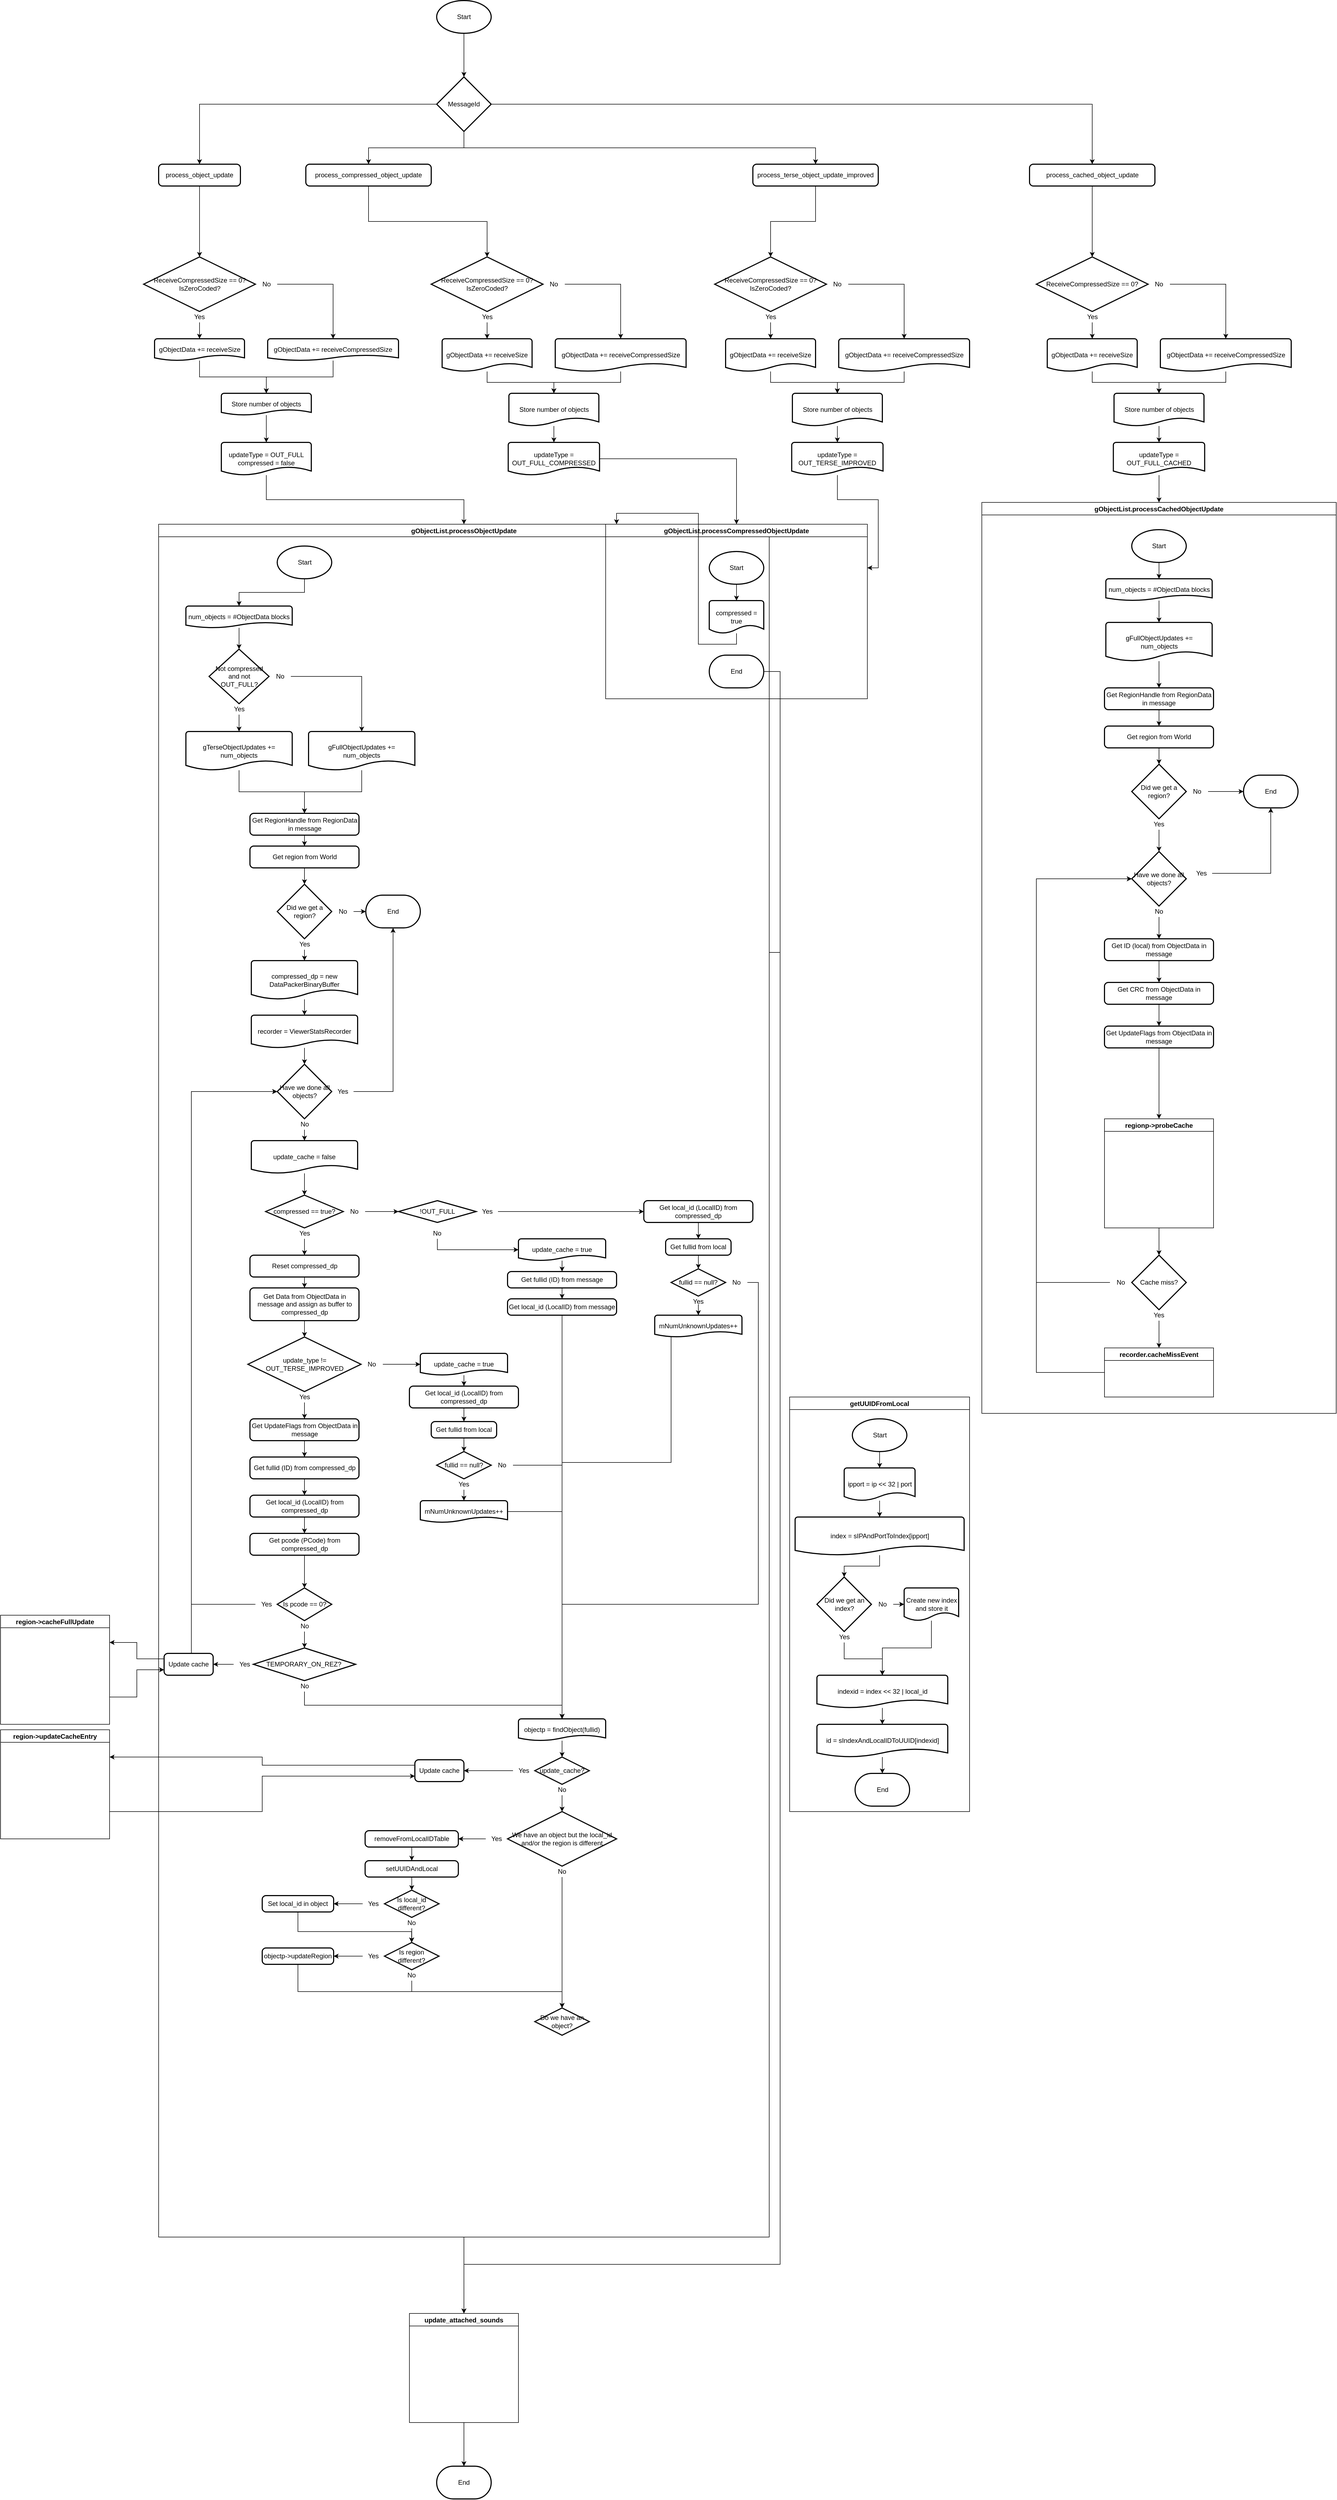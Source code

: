 <mxfile version="14.5.1" type="device"><diagram id="TxfVhhL3W-UNm2p2Qk5c" name="Page-1"><mxGraphModel dx="4851" dy="1209" grid="1" gridSize="10" guides="1" tooltips="1" connect="1" arrows="1" fold="1" page="1" pageScale="1" pageWidth="3300" pageHeight="2339" math="0" shadow="0"><root><mxCell id="0"/><mxCell id="1" parent="0"/><mxCell id="9TmsFp3K_kKk0bUKGC0v-7" style="edgeStyle=orthogonalEdgeStyle;rounded=0;orthogonalLoop=1;jettySize=auto;html=1;exitX=0.5;exitY=1;exitDx=0;exitDy=0;exitPerimeter=0;" parent="1" source="9TmsFp3K_kKk0bUKGC0v-3" target="9TmsFp3K_kKk0bUKGC0v-6" edge="1"><mxGeometry relative="1" as="geometry"/></mxCell><mxCell id="9TmsFp3K_kKk0bUKGC0v-3" value="Start" style="strokeWidth=2;html=1;shape=mxgraph.flowchart.start_1;whiteSpace=wrap;" parent="1" vertex="1"><mxGeometry x="550" y="20" width="100" height="60" as="geometry"/></mxCell><mxCell id="9TmsFp3K_kKk0bUKGC0v-20" style="edgeStyle=orthogonalEdgeStyle;rounded=0;orthogonalLoop=1;jettySize=auto;html=1;exitX=0.5;exitY=1;exitDx=0;exitDy=0;entryX=0.5;entryY=0;entryDx=0;entryDy=0;entryPerimeter=0;" parent="1" source="9TmsFp3K_kKk0bUKGC0v-5" target="9TmsFp3K_kKk0bUKGC0v-18" edge="1"><mxGeometry relative="1" as="geometry"/></mxCell><mxCell id="9TmsFp3K_kKk0bUKGC0v-5" value="process_object_update" style="rounded=1;whiteSpace=wrap;html=1;absoluteArcSize=1;arcSize=14;strokeWidth=2;" parent="1" vertex="1"><mxGeometry x="40" y="320" width="150" height="40" as="geometry"/></mxCell><mxCell id="9TmsFp3K_kKk0bUKGC0v-13" style="edgeStyle=orthogonalEdgeStyle;rounded=0;orthogonalLoop=1;jettySize=auto;html=1;exitX=0;exitY=0.5;exitDx=0;exitDy=0;exitPerimeter=0;" parent="1" source="9TmsFp3K_kKk0bUKGC0v-6" target="9TmsFp3K_kKk0bUKGC0v-5" edge="1"><mxGeometry relative="1" as="geometry"/></mxCell><mxCell id="9TmsFp3K_kKk0bUKGC0v-14" style="edgeStyle=orthogonalEdgeStyle;rounded=0;orthogonalLoop=1;jettySize=auto;html=1;exitX=0.5;exitY=1;exitDx=0;exitDy=0;exitPerimeter=0;" parent="1" source="9TmsFp3K_kKk0bUKGC0v-6" target="9TmsFp3K_kKk0bUKGC0v-12" edge="1"><mxGeometry relative="1" as="geometry"/></mxCell><mxCell id="9TmsFp3K_kKk0bUKGC0v-16" style="edgeStyle=orthogonalEdgeStyle;rounded=0;orthogonalLoop=1;jettySize=auto;html=1;exitX=0.5;exitY=1;exitDx=0;exitDy=0;exitPerimeter=0;" parent="1" source="9TmsFp3K_kKk0bUKGC0v-6" target="9TmsFp3K_kKk0bUKGC0v-8" edge="1"><mxGeometry relative="1" as="geometry"/></mxCell><mxCell id="9TmsFp3K_kKk0bUKGC0v-17" style="edgeStyle=orthogonalEdgeStyle;rounded=0;orthogonalLoop=1;jettySize=auto;html=1;entryX=0.5;entryY=0;entryDx=0;entryDy=0;exitX=1;exitY=0.5;exitDx=0;exitDy=0;exitPerimeter=0;" parent="1" source="9TmsFp3K_kKk0bUKGC0v-6" target="9TmsFp3K_kKk0bUKGC0v-10" edge="1"><mxGeometry relative="1" as="geometry"><mxPoint x="840" y="130" as="sourcePoint"/></mxGeometry></mxCell><mxCell id="9TmsFp3K_kKk0bUKGC0v-6" value="MessageId" style="strokeWidth=2;html=1;shape=mxgraph.flowchart.decision;whiteSpace=wrap;" parent="1" vertex="1"><mxGeometry x="550" y="160" width="100" height="100" as="geometry"/></mxCell><mxCell id="9TmsFp3K_kKk0bUKGC0v-47" style="edgeStyle=orthogonalEdgeStyle;rounded=0;orthogonalLoop=1;jettySize=auto;html=1;" parent="1" source="9TmsFp3K_kKk0bUKGC0v-8" target="9TmsFp3K_kKk0bUKGC0v-34" edge="1"><mxGeometry relative="1" as="geometry"/></mxCell><mxCell id="9TmsFp3K_kKk0bUKGC0v-8" value="process_compressed_object_update" style="rounded=1;whiteSpace=wrap;html=1;absoluteArcSize=1;arcSize=14;strokeWidth=2;" parent="1" vertex="1"><mxGeometry x="310" y="320" width="230" height="40" as="geometry"/></mxCell><mxCell id="9TmsFp3K_kKk0bUKGC0v-61" style="edgeStyle=orthogonalEdgeStyle;rounded=0;orthogonalLoop=1;jettySize=auto;html=1;exitX=0.5;exitY=1;exitDx=0;exitDy=0;" parent="1" source="9TmsFp3K_kKk0bUKGC0v-10" target="9TmsFp3K_kKk0bUKGC0v-49" edge="1"><mxGeometry relative="1" as="geometry"/></mxCell><mxCell id="9TmsFp3K_kKk0bUKGC0v-10" value="process_cached_object_update" style="rounded=1;whiteSpace=wrap;html=1;absoluteArcSize=1;arcSize=14;strokeWidth=2;" parent="1" vertex="1"><mxGeometry x="1637.5" y="320" width="230" height="40" as="geometry"/></mxCell><mxCell id="zHxgw2UpFCHrTaGELKQu-26" style="edgeStyle=orthogonalEdgeStyle;rounded=0;orthogonalLoop=1;jettySize=auto;html=1;" edge="1" parent="1" source="9TmsFp3K_kKk0bUKGC0v-12" target="zHxgw2UpFCHrTaGELKQu-14"><mxGeometry relative="1" as="geometry"/></mxCell><mxCell id="9TmsFp3K_kKk0bUKGC0v-12" value="process_terse_object_update_improved" style="rounded=1;whiteSpace=wrap;html=1;absoluteArcSize=1;arcSize=14;strokeWidth=2;" parent="1" vertex="1"><mxGeometry x="1130" y="320" width="230" height="40" as="geometry"/></mxCell><mxCell id="9TmsFp3K_kKk0bUKGC0v-18" value="ReceiveCompressedSize == 0?&lt;br&gt;IsZeroCoded?" style="strokeWidth=2;html=1;shape=mxgraph.flowchart.decision;whiteSpace=wrap;" parent="1" vertex="1"><mxGeometry x="12.5" y="490" width="205" height="100" as="geometry"/></mxCell><mxCell id="9TmsFp3K_kKk0bUKGC0v-28" style="edgeStyle=orthogonalEdgeStyle;rounded=0;orthogonalLoop=1;jettySize=auto;html=1;" parent="1" source="9TmsFp3K_kKk0bUKGC0v-19" target="9TmsFp3K_kKk0bUKGC0v-27" edge="1"><mxGeometry relative="1" as="geometry"/></mxCell><mxCell id="9TmsFp3K_kKk0bUKGC0v-19" value="gObjectData += receiveSize" style="strokeWidth=2;html=1;shape=mxgraph.flowchart.document2;whiteSpace=wrap;size=0.25;" parent="1" vertex="1"><mxGeometry x="32.5" y="640" width="165" height="40" as="geometry"/></mxCell><mxCell id="9TmsFp3K_kKk0bUKGC0v-23" style="edgeStyle=orthogonalEdgeStyle;rounded=0;orthogonalLoop=1;jettySize=auto;html=1;exitX=0.5;exitY=1;exitDx=0;exitDy=0;entryX=0.5;entryY=0;entryDx=0;entryDy=0;entryPerimeter=0;" parent="1" source="9TmsFp3K_kKk0bUKGC0v-21" target="9TmsFp3K_kKk0bUKGC0v-19" edge="1"><mxGeometry relative="1" as="geometry"/></mxCell><mxCell id="9TmsFp3K_kKk0bUKGC0v-21" value="Yes" style="text;html=1;strokeColor=none;fillColor=none;align=center;verticalAlign=middle;whiteSpace=wrap;rounded=0;" parent="1" vertex="1"><mxGeometry x="95" y="590" width="40" height="20" as="geometry"/></mxCell><mxCell id="9TmsFp3K_kKk0bUKGC0v-25" style="edgeStyle=orthogonalEdgeStyle;rounded=0;orthogonalLoop=1;jettySize=auto;html=1;exitX=1;exitY=0.5;exitDx=0;exitDy=0;" parent="1" source="9TmsFp3K_kKk0bUKGC0v-22" target="9TmsFp3K_kKk0bUKGC0v-24" edge="1"><mxGeometry relative="1" as="geometry"/></mxCell><mxCell id="9TmsFp3K_kKk0bUKGC0v-22" value="No" style="text;html=1;strokeColor=none;fillColor=none;align=center;verticalAlign=middle;whiteSpace=wrap;rounded=0;" parent="1" vertex="1"><mxGeometry x="217.5" y="530" width="40" height="20" as="geometry"/></mxCell><mxCell id="9TmsFp3K_kKk0bUKGC0v-29" style="edgeStyle=orthogonalEdgeStyle;rounded=0;orthogonalLoop=1;jettySize=auto;html=1;" parent="1" source="9TmsFp3K_kKk0bUKGC0v-24" target="9TmsFp3K_kKk0bUKGC0v-27" edge="1"><mxGeometry relative="1" as="geometry"/></mxCell><mxCell id="9TmsFp3K_kKk0bUKGC0v-24" value="gObjectData += receiveCompressedSize" style="strokeWidth=2;html=1;shape=mxgraph.flowchart.document2;whiteSpace=wrap;size=0.25;" parent="1" vertex="1"><mxGeometry x="240" y="640" width="240" height="40" as="geometry"/></mxCell><mxCell id="9TmsFp3K_kKk0bUKGC0v-32" style="edgeStyle=orthogonalEdgeStyle;rounded=0;orthogonalLoop=1;jettySize=auto;html=1;" parent="1" source="9TmsFp3K_kKk0bUKGC0v-27" target="9TmsFp3K_kKk0bUKGC0v-31" edge="1"><mxGeometry relative="1" as="geometry"/></mxCell><mxCell id="9TmsFp3K_kKk0bUKGC0v-27" value="Store number of objects" style="strokeWidth=2;html=1;shape=mxgraph.flowchart.document2;whiteSpace=wrap;size=0.25;" parent="1" vertex="1"><mxGeometry x="155" y="740" width="165" height="40" as="geometry"/></mxCell><mxCell id="9TmsFp3K_kKk0bUKGC0v-62" style="edgeStyle=orthogonalEdgeStyle;rounded=0;orthogonalLoop=1;jettySize=auto;html=1;" parent="1" source="9TmsFp3K_kKk0bUKGC0v-31" target="9TmsFp3K_kKk0bUKGC0v-84" edge="1"><mxGeometry relative="1" as="geometry"><mxPoint x="360" y="980" as="targetPoint"/></mxGeometry></mxCell><mxCell id="9TmsFp3K_kKk0bUKGC0v-31" value="updateType = OUT_FULL&lt;br&gt;compressed = false" style="strokeWidth=2;html=1;shape=mxgraph.flowchart.document2;whiteSpace=wrap;size=0.25;" parent="1" vertex="1"><mxGeometry x="155" y="830" width="165" height="60" as="geometry"/></mxCell><mxCell id="9TmsFp3K_kKk0bUKGC0v-34" value="ReceiveCompressedSize == 0?&lt;br&gt;IsZeroCoded?" style="strokeWidth=2;html=1;shape=mxgraph.flowchart.decision;whiteSpace=wrap;" parent="1" vertex="1"><mxGeometry x="540" y="490" width="205" height="100" as="geometry"/></mxCell><mxCell id="9TmsFp3K_kKk0bUKGC0v-35" style="edgeStyle=orthogonalEdgeStyle;rounded=0;orthogonalLoop=1;jettySize=auto;html=1;" parent="1" source="9TmsFp3K_kKk0bUKGC0v-36" target="9TmsFp3K_kKk0bUKGC0v-44" edge="1"><mxGeometry relative="1" as="geometry"/></mxCell><mxCell id="9TmsFp3K_kKk0bUKGC0v-36" value="gObjectData += receiveSize" style="strokeWidth=2;html=1;shape=mxgraph.flowchart.document2;whiteSpace=wrap;size=0.25;" parent="1" vertex="1"><mxGeometry x="560" y="640" width="165" height="60" as="geometry"/></mxCell><mxCell id="9TmsFp3K_kKk0bUKGC0v-37" style="edgeStyle=orthogonalEdgeStyle;rounded=0;orthogonalLoop=1;jettySize=auto;html=1;exitX=0.5;exitY=1;exitDx=0;exitDy=0;entryX=0.5;entryY=0;entryDx=0;entryDy=0;entryPerimeter=0;" parent="1" source="9TmsFp3K_kKk0bUKGC0v-38" target="9TmsFp3K_kKk0bUKGC0v-36" edge="1"><mxGeometry relative="1" as="geometry"/></mxCell><mxCell id="9TmsFp3K_kKk0bUKGC0v-38" value="Yes" style="text;html=1;strokeColor=none;fillColor=none;align=center;verticalAlign=middle;whiteSpace=wrap;rounded=0;" parent="1" vertex="1"><mxGeometry x="622.5" y="590" width="40" height="20" as="geometry"/></mxCell><mxCell id="9TmsFp3K_kKk0bUKGC0v-39" style="edgeStyle=orthogonalEdgeStyle;rounded=0;orthogonalLoop=1;jettySize=auto;html=1;exitX=1;exitY=0.5;exitDx=0;exitDy=0;" parent="1" source="9TmsFp3K_kKk0bUKGC0v-40" target="9TmsFp3K_kKk0bUKGC0v-42" edge="1"><mxGeometry relative="1" as="geometry"/></mxCell><mxCell id="9TmsFp3K_kKk0bUKGC0v-40" value="No" style="text;html=1;strokeColor=none;fillColor=none;align=center;verticalAlign=middle;whiteSpace=wrap;rounded=0;" parent="1" vertex="1"><mxGeometry x="745" y="530" width="40" height="20" as="geometry"/></mxCell><mxCell id="9TmsFp3K_kKk0bUKGC0v-41" style="edgeStyle=orthogonalEdgeStyle;rounded=0;orthogonalLoop=1;jettySize=auto;html=1;" parent="1" source="9TmsFp3K_kKk0bUKGC0v-42" target="9TmsFp3K_kKk0bUKGC0v-44" edge="1"><mxGeometry relative="1" as="geometry"/></mxCell><mxCell id="9TmsFp3K_kKk0bUKGC0v-42" value="gObjectData += receiveCompressedSize" style="strokeWidth=2;html=1;shape=mxgraph.flowchart.document2;whiteSpace=wrap;size=0.25;" parent="1" vertex="1"><mxGeometry x="767.5" y="640" width="240" height="60" as="geometry"/></mxCell><mxCell id="9TmsFp3K_kKk0bUKGC0v-43" style="edgeStyle=orthogonalEdgeStyle;rounded=0;orthogonalLoop=1;jettySize=auto;html=1;" parent="1" source="9TmsFp3K_kKk0bUKGC0v-44" target="9TmsFp3K_kKk0bUKGC0v-45" edge="1"><mxGeometry relative="1" as="geometry"/></mxCell><mxCell id="9TmsFp3K_kKk0bUKGC0v-44" value="Store number of objects" style="strokeWidth=2;html=1;shape=mxgraph.flowchart.document2;whiteSpace=wrap;size=0.25;" parent="1" vertex="1"><mxGeometry x="682.5" y="740" width="165" height="60" as="geometry"/></mxCell><mxCell id="zHxgw2UpFCHrTaGELKQu-2" style="edgeStyle=orthogonalEdgeStyle;rounded=0;orthogonalLoop=1;jettySize=auto;html=1;" edge="1" parent="1" source="9TmsFp3K_kKk0bUKGC0v-45" target="zHxgw2UpFCHrTaGELKQu-1"><mxGeometry relative="1" as="geometry"><mxPoint x="762.5" y="990" as="targetPoint"/></mxGeometry></mxCell><mxCell id="9TmsFp3K_kKk0bUKGC0v-45" value="updateType = OUT_FULL_COMPRESSED" style="strokeWidth=2;html=1;shape=mxgraph.flowchart.document2;whiteSpace=wrap;size=0.25;" parent="1" vertex="1"><mxGeometry x="681.25" y="830" width="167.5" height="60" as="geometry"/></mxCell><mxCell id="9TmsFp3K_kKk0bUKGC0v-49" value="ReceiveCompressedSize == 0?" style="strokeWidth=2;html=1;shape=mxgraph.flowchart.decision;whiteSpace=wrap;" parent="1" vertex="1"><mxGeometry x="1650" y="490" width="205" height="100" as="geometry"/></mxCell><mxCell id="9TmsFp3K_kKk0bUKGC0v-50" style="edgeStyle=orthogonalEdgeStyle;rounded=0;orthogonalLoop=1;jettySize=auto;html=1;" parent="1" source="9TmsFp3K_kKk0bUKGC0v-51" target="9TmsFp3K_kKk0bUKGC0v-59" edge="1"><mxGeometry relative="1" as="geometry"/></mxCell><mxCell id="9TmsFp3K_kKk0bUKGC0v-51" value="gObjectData += receiveSize" style="strokeWidth=2;html=1;shape=mxgraph.flowchart.document2;whiteSpace=wrap;size=0.25;" parent="1" vertex="1"><mxGeometry x="1670" y="640" width="165" height="60" as="geometry"/></mxCell><mxCell id="9TmsFp3K_kKk0bUKGC0v-52" style="edgeStyle=orthogonalEdgeStyle;rounded=0;orthogonalLoop=1;jettySize=auto;html=1;exitX=0.5;exitY=1;exitDx=0;exitDy=0;entryX=0.5;entryY=0;entryDx=0;entryDy=0;entryPerimeter=0;" parent="1" source="9TmsFp3K_kKk0bUKGC0v-53" target="9TmsFp3K_kKk0bUKGC0v-51" edge="1"><mxGeometry relative="1" as="geometry"/></mxCell><mxCell id="9TmsFp3K_kKk0bUKGC0v-53" value="Yes" style="text;html=1;strokeColor=none;fillColor=none;align=center;verticalAlign=middle;whiteSpace=wrap;rounded=0;" parent="1" vertex="1"><mxGeometry x="1732.5" y="590" width="40" height="20" as="geometry"/></mxCell><mxCell id="9TmsFp3K_kKk0bUKGC0v-54" style="edgeStyle=orthogonalEdgeStyle;rounded=0;orthogonalLoop=1;jettySize=auto;html=1;exitX=1;exitY=0.5;exitDx=0;exitDy=0;" parent="1" source="9TmsFp3K_kKk0bUKGC0v-55" target="9TmsFp3K_kKk0bUKGC0v-57" edge="1"><mxGeometry relative="1" as="geometry"/></mxCell><mxCell id="9TmsFp3K_kKk0bUKGC0v-55" value="No" style="text;html=1;strokeColor=none;fillColor=none;align=center;verticalAlign=middle;whiteSpace=wrap;rounded=0;" parent="1" vertex="1"><mxGeometry x="1855" y="530" width="40" height="20" as="geometry"/></mxCell><mxCell id="9TmsFp3K_kKk0bUKGC0v-56" style="edgeStyle=orthogonalEdgeStyle;rounded=0;orthogonalLoop=1;jettySize=auto;html=1;" parent="1" source="9TmsFp3K_kKk0bUKGC0v-57" target="9TmsFp3K_kKk0bUKGC0v-59" edge="1"><mxGeometry relative="1" as="geometry"/></mxCell><mxCell id="9TmsFp3K_kKk0bUKGC0v-57" value="gObjectData += receiveCompressedSize" style="strokeWidth=2;html=1;shape=mxgraph.flowchart.document2;whiteSpace=wrap;size=0.25;" parent="1" vertex="1"><mxGeometry x="1877.5" y="640" width="240" height="60" as="geometry"/></mxCell><mxCell id="9TmsFp3K_kKk0bUKGC0v-58" style="edgeStyle=orthogonalEdgeStyle;rounded=0;orthogonalLoop=1;jettySize=auto;html=1;" parent="1" source="9TmsFp3K_kKk0bUKGC0v-59" target="9TmsFp3K_kKk0bUKGC0v-60" edge="1"><mxGeometry relative="1" as="geometry"/></mxCell><mxCell id="9TmsFp3K_kKk0bUKGC0v-59" value="Store number of objects" style="strokeWidth=2;html=1;shape=mxgraph.flowchart.document2;whiteSpace=wrap;size=0.25;" parent="1" vertex="1"><mxGeometry x="1792.5" y="740" width="165" height="60" as="geometry"/></mxCell><mxCell id="zHxgw2UpFCHrTaGELKQu-38" style="edgeStyle=orthogonalEdgeStyle;orthogonalLoop=1;jettySize=auto;html=1;rounded=0;" edge="1" parent="1" source="9TmsFp3K_kKk0bUKGC0v-60" target="zHxgw2UpFCHrTaGELKQu-37"><mxGeometry relative="1" as="geometry"/></mxCell><mxCell id="9TmsFp3K_kKk0bUKGC0v-60" value="updateType = OUT_FULL_CACHED" style="strokeWidth=2;html=1;shape=mxgraph.flowchart.document2;whiteSpace=wrap;size=0.25;" parent="1" vertex="1"><mxGeometry x="1791.25" y="830" width="167.5" height="60" as="geometry"/></mxCell><mxCell id="zHxgw2UpFCHrTaGELKQu-11" style="edgeStyle=orthogonalEdgeStyle;rounded=0;orthogonalLoop=1;jettySize=auto;html=1;exitX=1;exitY=0.25;exitDx=0;exitDy=0;entryX=0;entryY=0.5;entryDx=0;entryDy=0;entryPerimeter=0;" edge="1" parent="1" source="9TmsFp3K_kKk0bUKGC0v-84" target="zHxgw2UpFCHrTaGELKQu-12"><mxGeometry relative="1" as="geometry"><mxPoint x="720" y="1260" as="targetPoint"/></mxGeometry></mxCell><mxCell id="zHxgw2UpFCHrTaGELKQu-31" style="edgeStyle=orthogonalEdgeStyle;rounded=0;orthogonalLoop=1;jettySize=auto;html=1;" edge="1" parent="1" source="9TmsFp3K_kKk0bUKGC0v-84" target="zHxgw2UpFCHrTaGELKQu-4"><mxGeometry relative="1" as="geometry"/></mxCell><mxCell id="9TmsFp3K_kKk0bUKGC0v-84" value="gObjectList.processObjectUpdate" style="swimlane;" parent="1" vertex="1"><mxGeometry x="40" y="980" width="1120" height="3140" as="geometry"/></mxCell><mxCell id="9TmsFp3K_kKk0bUKGC0v-66" value="num_objects = #ObjectData blocks" style="strokeWidth=2;html=1;shape=mxgraph.flowchart.document2;whiteSpace=wrap;size=0.25;" parent="9TmsFp3K_kKk0bUKGC0v-84" vertex="1"><mxGeometry x="50" y="150" width="195" height="40" as="geometry"/></mxCell><mxCell id="9TmsFp3K_kKk0bUKGC0v-68" value="Not compressed and not OUT_FULL?" style="strokeWidth=2;html=1;shape=mxgraph.flowchart.decision;whiteSpace=wrap;" parent="9TmsFp3K_kKk0bUKGC0v-84" vertex="1"><mxGeometry x="92.5" y="229" width="110" height="100" as="geometry"/></mxCell><mxCell id="9TmsFp3K_kKk0bUKGC0v-71" style="edgeStyle=orthogonalEdgeStyle;rounded=0;orthogonalLoop=1;jettySize=auto;html=1;" parent="9TmsFp3K_kKk0bUKGC0v-84" source="9TmsFp3K_kKk0bUKGC0v-66" target="9TmsFp3K_kKk0bUKGC0v-68" edge="1"><mxGeometry relative="1" as="geometry"/></mxCell><mxCell id="9TmsFp3K_kKk0bUKGC0v-69" value="Yes" style="text;html=1;strokeColor=none;fillColor=none;align=center;verticalAlign=middle;whiteSpace=wrap;rounded=0;" parent="9TmsFp3K_kKk0bUKGC0v-84" vertex="1"><mxGeometry x="127.5" y="329" width="40" height="20" as="geometry"/></mxCell><mxCell id="9TmsFp3K_kKk0bUKGC0v-70" value="No" style="text;html=1;strokeColor=none;fillColor=none;align=center;verticalAlign=middle;whiteSpace=wrap;rounded=0;" parent="9TmsFp3K_kKk0bUKGC0v-84" vertex="1"><mxGeometry x="202.5" y="269" width="40" height="20" as="geometry"/></mxCell><mxCell id="9TmsFp3K_kKk0bUKGC0v-73" value="gTerseObjectUpdates += num_objects" style="strokeWidth=2;html=1;shape=mxgraph.flowchart.document2;whiteSpace=wrap;size=0.25;" parent="9TmsFp3K_kKk0bUKGC0v-84" vertex="1"><mxGeometry x="50" y="380" width="195" height="71" as="geometry"/></mxCell><mxCell id="9TmsFp3K_kKk0bUKGC0v-74" style="edgeStyle=orthogonalEdgeStyle;rounded=0;orthogonalLoop=1;jettySize=auto;html=1;exitX=0.5;exitY=1;exitDx=0;exitDy=0;entryX=0.5;entryY=0;entryDx=0;entryDy=0;entryPerimeter=0;" parent="9TmsFp3K_kKk0bUKGC0v-84" source="9TmsFp3K_kKk0bUKGC0v-69" target="9TmsFp3K_kKk0bUKGC0v-73" edge="1"><mxGeometry relative="1" as="geometry"/></mxCell><mxCell id="9TmsFp3K_kKk0bUKGC0v-75" value="gFullObjectUpdates += num_objects" style="strokeWidth=2;html=1;shape=mxgraph.flowchart.document2;whiteSpace=wrap;size=0.25;" parent="9TmsFp3K_kKk0bUKGC0v-84" vertex="1"><mxGeometry x="275" y="380" width="195" height="71" as="geometry"/></mxCell><mxCell id="9TmsFp3K_kKk0bUKGC0v-76" style="edgeStyle=orthogonalEdgeStyle;rounded=0;orthogonalLoop=1;jettySize=auto;html=1;exitX=1;exitY=0.5;exitDx=0;exitDy=0;entryX=0.5;entryY=0;entryDx=0;entryDy=0;entryPerimeter=0;" parent="9TmsFp3K_kKk0bUKGC0v-84" source="9TmsFp3K_kKk0bUKGC0v-70" target="9TmsFp3K_kKk0bUKGC0v-75" edge="1"><mxGeometry relative="1" as="geometry"/></mxCell><mxCell id="9TmsFp3K_kKk0bUKGC0v-77" value="Get RegionHandle from RegionData in message" style="rounded=1;whiteSpace=wrap;html=1;absoluteArcSize=1;arcSize=14;strokeWidth=2;" parent="9TmsFp3K_kKk0bUKGC0v-84" vertex="1"><mxGeometry x="167.5" y="530" width="200" height="40" as="geometry"/></mxCell><mxCell id="9TmsFp3K_kKk0bUKGC0v-78" style="edgeStyle=orthogonalEdgeStyle;rounded=0;orthogonalLoop=1;jettySize=auto;html=1;" parent="9TmsFp3K_kKk0bUKGC0v-84" source="9TmsFp3K_kKk0bUKGC0v-73" target="9TmsFp3K_kKk0bUKGC0v-77" edge="1"><mxGeometry relative="1" as="geometry"/></mxCell><mxCell id="9TmsFp3K_kKk0bUKGC0v-79" style="edgeStyle=orthogonalEdgeStyle;rounded=0;orthogonalLoop=1;jettySize=auto;html=1;" parent="9TmsFp3K_kKk0bUKGC0v-84" source="9TmsFp3K_kKk0bUKGC0v-75" target="9TmsFp3K_kKk0bUKGC0v-77" edge="1"><mxGeometry relative="1" as="geometry"/></mxCell><mxCell id="9TmsFp3K_kKk0bUKGC0v-80" value="Get region from World" style="rounded=1;whiteSpace=wrap;html=1;absoluteArcSize=1;arcSize=14;strokeWidth=2;" parent="9TmsFp3K_kKk0bUKGC0v-84" vertex="1"><mxGeometry x="167.5" y="590" width="200" height="40" as="geometry"/></mxCell><mxCell id="9TmsFp3K_kKk0bUKGC0v-81" style="edgeStyle=orthogonalEdgeStyle;rounded=0;orthogonalLoop=1;jettySize=auto;html=1;exitX=0.5;exitY=1;exitDx=0;exitDy=0;entryX=0.5;entryY=0;entryDx=0;entryDy=0;" parent="9TmsFp3K_kKk0bUKGC0v-84" source="9TmsFp3K_kKk0bUKGC0v-77" target="9TmsFp3K_kKk0bUKGC0v-80" edge="1"><mxGeometry relative="1" as="geometry"/></mxCell><mxCell id="9TmsFp3K_kKk0bUKGC0v-82" value="Did we get a region?" style="strokeWidth=2;html=1;shape=mxgraph.flowchart.decision;whiteSpace=wrap;" parent="9TmsFp3K_kKk0bUKGC0v-84" vertex="1"><mxGeometry x="217.5" y="660" width="100" height="100" as="geometry"/></mxCell><mxCell id="9TmsFp3K_kKk0bUKGC0v-83" style="edgeStyle=orthogonalEdgeStyle;rounded=0;orthogonalLoop=1;jettySize=auto;html=1;exitX=0.5;exitY=1;exitDx=0;exitDy=0;" parent="9TmsFp3K_kKk0bUKGC0v-84" source="9TmsFp3K_kKk0bUKGC0v-80" target="9TmsFp3K_kKk0bUKGC0v-82" edge="1"><mxGeometry relative="1" as="geometry"/></mxCell><mxCell id="9TmsFp3K_kKk0bUKGC0v-87" style="edgeStyle=orthogonalEdgeStyle;rounded=0;orthogonalLoop=1;jettySize=auto;html=1;entryX=0.5;entryY=0;entryDx=0;entryDy=0;entryPerimeter=0;exitX=0.5;exitY=1;exitDx=0;exitDy=0;exitPerimeter=0;" parent="9TmsFp3K_kKk0bUKGC0v-84" source="9TmsFp3K_kKk0bUKGC0v-86" target="9TmsFp3K_kKk0bUKGC0v-66" edge="1"><mxGeometry relative="1" as="geometry"/></mxCell><mxCell id="9TmsFp3K_kKk0bUKGC0v-86" value="Start" style="strokeWidth=2;html=1;shape=mxgraph.flowchart.start_1;whiteSpace=wrap;" parent="9TmsFp3K_kKk0bUKGC0v-84" vertex="1"><mxGeometry x="217.5" y="40" width="100" height="60" as="geometry"/></mxCell><mxCell id="9TmsFp3K_kKk0bUKGC0v-88" value="End" style="strokeWidth=2;html=1;shape=mxgraph.flowchart.terminator;whiteSpace=wrap;" parent="9TmsFp3K_kKk0bUKGC0v-84" vertex="1"><mxGeometry x="380" y="680" width="100" height="60" as="geometry"/></mxCell><mxCell id="9TmsFp3K_kKk0bUKGC0v-91" style="edgeStyle=orthogonalEdgeStyle;rounded=0;orthogonalLoop=1;jettySize=auto;html=1;entryX=0;entryY=0.5;entryDx=0;entryDy=0;entryPerimeter=0;" parent="9TmsFp3K_kKk0bUKGC0v-84" source="9TmsFp3K_kKk0bUKGC0v-89" target="9TmsFp3K_kKk0bUKGC0v-88" edge="1"><mxGeometry relative="1" as="geometry"/></mxCell><mxCell id="9TmsFp3K_kKk0bUKGC0v-89" value="No" style="text;html=1;strokeColor=none;fillColor=none;align=center;verticalAlign=middle;whiteSpace=wrap;rounded=0;" parent="9TmsFp3K_kKk0bUKGC0v-84" vertex="1"><mxGeometry x="317.5" y="700" width="40" height="20" as="geometry"/></mxCell><mxCell id="9TmsFp3K_kKk0bUKGC0v-90" value="Yes" style="text;html=1;strokeColor=none;fillColor=none;align=center;verticalAlign=middle;whiteSpace=wrap;rounded=0;" parent="9TmsFp3K_kKk0bUKGC0v-84" vertex="1"><mxGeometry x="247.5" y="760" width="40" height="20" as="geometry"/></mxCell><mxCell id="9TmsFp3K_kKk0bUKGC0v-95" style="edgeStyle=orthogonalEdgeStyle;rounded=0;orthogonalLoop=1;jettySize=auto;html=1;" parent="9TmsFp3K_kKk0bUKGC0v-84" source="9TmsFp3K_kKk0bUKGC0v-92" target="9TmsFp3K_kKk0bUKGC0v-94" edge="1"><mxGeometry relative="1" as="geometry"/></mxCell><mxCell id="9TmsFp3K_kKk0bUKGC0v-92" value="compressed_dp = new DataPackerBinaryBuffer" style="strokeWidth=2;html=1;shape=mxgraph.flowchart.document2;whiteSpace=wrap;size=0.25;" parent="9TmsFp3K_kKk0bUKGC0v-84" vertex="1"><mxGeometry x="170" y="800" width="195" height="71" as="geometry"/></mxCell><mxCell id="9TmsFp3K_kKk0bUKGC0v-93" style="edgeStyle=orthogonalEdgeStyle;rounded=0;orthogonalLoop=1;jettySize=auto;html=1;exitX=0.5;exitY=1;exitDx=0;exitDy=0;" parent="9TmsFp3K_kKk0bUKGC0v-84" source="9TmsFp3K_kKk0bUKGC0v-90" target="9TmsFp3K_kKk0bUKGC0v-92" edge="1"><mxGeometry relative="1" as="geometry"/></mxCell><mxCell id="9TmsFp3K_kKk0bUKGC0v-97" style="edgeStyle=orthogonalEdgeStyle;rounded=0;orthogonalLoop=1;jettySize=auto;html=1;" parent="9TmsFp3K_kKk0bUKGC0v-84" source="9TmsFp3K_kKk0bUKGC0v-94" target="9TmsFp3K_kKk0bUKGC0v-96" edge="1"><mxGeometry relative="1" as="geometry"/></mxCell><mxCell id="9TmsFp3K_kKk0bUKGC0v-94" value="recorder = ViewerStatsRecorder" style="strokeWidth=2;html=1;shape=mxgraph.flowchart.document2;whiteSpace=wrap;size=0.25;" parent="9TmsFp3K_kKk0bUKGC0v-84" vertex="1"><mxGeometry x="170" y="900" width="195" height="60" as="geometry"/></mxCell><mxCell id="9TmsFp3K_kKk0bUKGC0v-96" value="Have we done all objects?" style="strokeWidth=2;html=1;shape=mxgraph.flowchart.decision;whiteSpace=wrap;" parent="9TmsFp3K_kKk0bUKGC0v-84" vertex="1"><mxGeometry x="217.5" y="990" width="100" height="100" as="geometry"/></mxCell><mxCell id="9TmsFp3K_kKk0bUKGC0v-101" style="edgeStyle=orthogonalEdgeStyle;rounded=0;orthogonalLoop=1;jettySize=auto;html=1;exitX=0.5;exitY=1;exitDx=0;exitDy=0;entryX=0.5;entryY=0;entryDx=0;entryDy=0;entryPerimeter=0;" parent="9TmsFp3K_kKk0bUKGC0v-84" source="9TmsFp3K_kKk0bUKGC0v-99" target="9TmsFp3K_kKk0bUKGC0v-106" edge="1"><mxGeometry relative="1" as="geometry"/></mxCell><mxCell id="9TmsFp3K_kKk0bUKGC0v-99" value="No" style="text;html=1;strokeColor=none;fillColor=none;align=center;verticalAlign=middle;whiteSpace=wrap;rounded=0;" parent="9TmsFp3K_kKk0bUKGC0v-84" vertex="1"><mxGeometry x="247.5" y="1090" width="40" height="20" as="geometry"/></mxCell><mxCell id="zHxgw2UpFCHrTaGELKQu-30" style="edgeStyle=orthogonalEdgeStyle;rounded=0;orthogonalLoop=1;jettySize=auto;html=1;entryX=0.5;entryY=1;entryDx=0;entryDy=0;entryPerimeter=0;" edge="1" parent="9TmsFp3K_kKk0bUKGC0v-84" source="9TmsFp3K_kKk0bUKGC0v-98" target="9TmsFp3K_kKk0bUKGC0v-88"><mxGeometry relative="1" as="geometry"/></mxCell><mxCell id="9TmsFp3K_kKk0bUKGC0v-98" value="Yes" style="text;html=1;strokeColor=none;fillColor=none;align=center;verticalAlign=middle;whiteSpace=wrap;rounded=0;" parent="9TmsFp3K_kKk0bUKGC0v-84" vertex="1"><mxGeometry x="317.5" y="1030" width="40" height="20" as="geometry"/></mxCell><mxCell id="9TmsFp3K_kKk0bUKGC0v-100" value="compressed == true?" style="strokeWidth=2;html=1;shape=mxgraph.flowchart.decision;whiteSpace=wrap;" parent="9TmsFp3K_kKk0bUKGC0v-84" vertex="1"><mxGeometry x="196.25" y="1230" width="142.5" height="60" as="geometry"/></mxCell><mxCell id="9TmsFp3K_kKk0bUKGC0v-105" style="edgeStyle=orthogonalEdgeStyle;rounded=0;orthogonalLoop=1;jettySize=auto;html=1;exitX=0.5;exitY=1;exitDx=0;exitDy=0;entryX=0.5;entryY=0;entryDx=0;entryDy=0;" parent="9TmsFp3K_kKk0bUKGC0v-84" source="9TmsFp3K_kKk0bUKGC0v-102" target="9TmsFp3K_kKk0bUKGC0v-104" edge="1"><mxGeometry relative="1" as="geometry"/></mxCell><mxCell id="9TmsFp3K_kKk0bUKGC0v-102" value="Yes" style="text;html=1;strokeColor=none;fillColor=none;align=center;verticalAlign=middle;whiteSpace=wrap;rounded=0;" parent="9TmsFp3K_kKk0bUKGC0v-84" vertex="1"><mxGeometry x="247.5" y="1290" width="40" height="20" as="geometry"/></mxCell><mxCell id="zHxgw2UpFCHrTaGELKQu-114" style="edgeStyle=orthogonalEdgeStyle;rounded=0;orthogonalLoop=1;jettySize=auto;html=1;entryX=0;entryY=0.5;entryDx=0;entryDy=0;entryPerimeter=0;" edge="1" parent="9TmsFp3K_kKk0bUKGC0v-84" source="9TmsFp3K_kKk0bUKGC0v-103" target="zHxgw2UpFCHrTaGELKQu-113"><mxGeometry relative="1" as="geometry"/></mxCell><mxCell id="9TmsFp3K_kKk0bUKGC0v-103" value="No" style="text;html=1;strokeColor=none;fillColor=none;align=center;verticalAlign=middle;whiteSpace=wrap;rounded=0;" parent="9TmsFp3K_kKk0bUKGC0v-84" vertex="1"><mxGeometry x="338.75" y="1250" width="40" height="20" as="geometry"/></mxCell><mxCell id="9TmsFp3K_kKk0bUKGC0v-111" style="edgeStyle=orthogonalEdgeStyle;rounded=0;orthogonalLoop=1;jettySize=auto;html=1;" parent="9TmsFp3K_kKk0bUKGC0v-84" source="9TmsFp3K_kKk0bUKGC0v-104" target="9TmsFp3K_kKk0bUKGC0v-110" edge="1"><mxGeometry relative="1" as="geometry"/></mxCell><mxCell id="9TmsFp3K_kKk0bUKGC0v-104" value="Reset compressed_dp" style="rounded=1;whiteSpace=wrap;html=1;absoluteArcSize=1;arcSize=14;strokeWidth=2;" parent="9TmsFp3K_kKk0bUKGC0v-84" vertex="1"><mxGeometry x="167.5" y="1340" width="200" height="40" as="geometry"/></mxCell><mxCell id="9TmsFp3K_kKk0bUKGC0v-109" style="edgeStyle=orthogonalEdgeStyle;rounded=0;orthogonalLoop=1;jettySize=auto;html=1;entryX=0.5;entryY=0;entryDx=0;entryDy=0;entryPerimeter=0;" parent="9TmsFp3K_kKk0bUKGC0v-84" source="9TmsFp3K_kKk0bUKGC0v-106" target="9TmsFp3K_kKk0bUKGC0v-100" edge="1"><mxGeometry relative="1" as="geometry"/></mxCell><mxCell id="9TmsFp3K_kKk0bUKGC0v-106" value="update_cache = false" style="strokeWidth=2;html=1;shape=mxgraph.flowchart.document2;whiteSpace=wrap;size=0.25;" parent="9TmsFp3K_kKk0bUKGC0v-84" vertex="1"><mxGeometry x="170" y="1130" width="195" height="60" as="geometry"/></mxCell><mxCell id="9TmsFp3K_kKk0bUKGC0v-113" style="edgeStyle=orthogonalEdgeStyle;rounded=0;orthogonalLoop=1;jettySize=auto;html=1;" parent="9TmsFp3K_kKk0bUKGC0v-84" source="9TmsFp3K_kKk0bUKGC0v-110" target="9TmsFp3K_kKk0bUKGC0v-112" edge="1"><mxGeometry relative="1" as="geometry"/></mxCell><mxCell id="9TmsFp3K_kKk0bUKGC0v-110" value="Get Data from ObjectData in message and assign as buffer to compressed_dp" style="rounded=1;whiteSpace=wrap;html=1;absoluteArcSize=1;arcSize=14;strokeWidth=2;" parent="9TmsFp3K_kKk0bUKGC0v-84" vertex="1"><mxGeometry x="167.5" y="1400" width="200" height="60" as="geometry"/></mxCell><mxCell id="9TmsFp3K_kKk0bUKGC0v-112" value="update_type != OUT_TERSE_IMPROVED" style="strokeWidth=2;html=1;shape=mxgraph.flowchart.decision;whiteSpace=wrap;" parent="9TmsFp3K_kKk0bUKGC0v-84" vertex="1"><mxGeometry x="163.75" y="1490" width="207.5" height="100" as="geometry"/></mxCell><mxCell id="9TmsFp3K_kKk0bUKGC0v-117" style="edgeStyle=orthogonalEdgeStyle;rounded=0;orthogonalLoop=1;jettySize=auto;html=1;" parent="9TmsFp3K_kKk0bUKGC0v-84" source="9TmsFp3K_kKk0bUKGC0v-114" target="9TmsFp3K_kKk0bUKGC0v-116" edge="1"><mxGeometry relative="1" as="geometry"/></mxCell><mxCell id="9TmsFp3K_kKk0bUKGC0v-114" value="Yes" style="text;html=1;strokeColor=none;fillColor=none;align=center;verticalAlign=middle;whiteSpace=wrap;rounded=0;" parent="9TmsFp3K_kKk0bUKGC0v-84" vertex="1"><mxGeometry x="247.5" y="1590" width="40" height="20" as="geometry"/></mxCell><mxCell id="zHxgw2UpFCHrTaGELKQu-143" style="edgeStyle=orthogonalEdgeStyle;rounded=0;orthogonalLoop=1;jettySize=auto;html=1;entryX=0;entryY=0.5;entryDx=0;entryDy=0;entryPerimeter=0;" edge="1" parent="9TmsFp3K_kKk0bUKGC0v-84" source="9TmsFp3K_kKk0bUKGC0v-115" target="zHxgw2UpFCHrTaGELKQu-141"><mxGeometry relative="1" as="geometry"/></mxCell><mxCell id="9TmsFp3K_kKk0bUKGC0v-115" value="No" style="text;html=1;strokeColor=none;fillColor=none;align=center;verticalAlign=middle;whiteSpace=wrap;rounded=0;" parent="9TmsFp3K_kKk0bUKGC0v-84" vertex="1"><mxGeometry x="371.25" y="1530" width="40" height="20" as="geometry"/></mxCell><mxCell id="9TmsFp3K_kKk0bUKGC0v-119" style="edgeStyle=orthogonalEdgeStyle;rounded=0;orthogonalLoop=1;jettySize=auto;html=1;entryX=0.5;entryY=0;entryDx=0;entryDy=0;" parent="9TmsFp3K_kKk0bUKGC0v-84" source="9TmsFp3K_kKk0bUKGC0v-116" target="9TmsFp3K_kKk0bUKGC0v-118" edge="1"><mxGeometry relative="1" as="geometry"/></mxCell><mxCell id="9TmsFp3K_kKk0bUKGC0v-116" value="Get UpdateFlags from ObjectData in message" style="rounded=1;whiteSpace=wrap;html=1;absoluteArcSize=1;arcSize=14;strokeWidth=2;" parent="9TmsFp3K_kKk0bUKGC0v-84" vertex="1"><mxGeometry x="167.5" y="1640" width="200" height="40" as="geometry"/></mxCell><mxCell id="9TmsFp3K_kKk0bUKGC0v-121" style="edgeStyle=orthogonalEdgeStyle;rounded=0;orthogonalLoop=1;jettySize=auto;html=1;entryX=0.5;entryY=0;entryDx=0;entryDy=0;" parent="9TmsFp3K_kKk0bUKGC0v-84" source="9TmsFp3K_kKk0bUKGC0v-118" target="9TmsFp3K_kKk0bUKGC0v-120" edge="1"><mxGeometry relative="1" as="geometry"/></mxCell><mxCell id="9TmsFp3K_kKk0bUKGC0v-118" value="Get fullid (ID) from compressed_dp" style="rounded=1;whiteSpace=wrap;html=1;absoluteArcSize=1;arcSize=14;strokeWidth=2;" parent="9TmsFp3K_kKk0bUKGC0v-84" vertex="1"><mxGeometry x="167.5" y="1710" width="200" height="40" as="geometry"/></mxCell><mxCell id="9TmsFp3K_kKk0bUKGC0v-123" style="edgeStyle=orthogonalEdgeStyle;rounded=0;orthogonalLoop=1;jettySize=auto;html=1;" parent="9TmsFp3K_kKk0bUKGC0v-84" source="9TmsFp3K_kKk0bUKGC0v-120" target="9TmsFp3K_kKk0bUKGC0v-122" edge="1"><mxGeometry relative="1" as="geometry"/></mxCell><mxCell id="9TmsFp3K_kKk0bUKGC0v-120" value="Get local_id (LocalID) from compressed_dp" style="rounded=1;whiteSpace=wrap;html=1;absoluteArcSize=1;arcSize=14;strokeWidth=2;" parent="9TmsFp3K_kKk0bUKGC0v-84" vertex="1"><mxGeometry x="167.5" y="1780" width="200" height="40" as="geometry"/></mxCell><mxCell id="9TmsFp3K_kKk0bUKGC0v-125" style="edgeStyle=orthogonalEdgeStyle;rounded=0;orthogonalLoop=1;jettySize=auto;html=1;" parent="9TmsFp3K_kKk0bUKGC0v-84" source="9TmsFp3K_kKk0bUKGC0v-122" target="9TmsFp3K_kKk0bUKGC0v-124" edge="1"><mxGeometry relative="1" as="geometry"/></mxCell><mxCell id="9TmsFp3K_kKk0bUKGC0v-122" value="Get pcode (PCode) from compressed_dp" style="rounded=1;whiteSpace=wrap;html=1;absoluteArcSize=1;arcSize=14;strokeWidth=2;" parent="9TmsFp3K_kKk0bUKGC0v-84" vertex="1"><mxGeometry x="167.5" y="1850" width="200" height="40" as="geometry"/></mxCell><mxCell id="9TmsFp3K_kKk0bUKGC0v-124" value="Is pcode == 0?" style="strokeWidth=2;html=1;shape=mxgraph.flowchart.decision;whiteSpace=wrap;" parent="9TmsFp3K_kKk0bUKGC0v-84" vertex="1"><mxGeometry x="217.5" y="1950" width="100" height="60" as="geometry"/></mxCell><mxCell id="9TmsFp3K_kKk0bUKGC0v-127" style="edgeStyle=orthogonalEdgeStyle;rounded=0;orthogonalLoop=1;jettySize=auto;html=1;entryX=0;entryY=0.5;entryDx=0;entryDy=0;entryPerimeter=0;" parent="9TmsFp3K_kKk0bUKGC0v-84" source="9TmsFp3K_kKk0bUKGC0v-126" target="9TmsFp3K_kKk0bUKGC0v-96" edge="1"><mxGeometry relative="1" as="geometry"><Array as="points"><mxPoint x="60" y="1980"/><mxPoint x="60" y="1040"/></Array></mxGeometry></mxCell><mxCell id="9TmsFp3K_kKk0bUKGC0v-126" value="Yes" style="text;html=1;strokeColor=none;fillColor=none;align=center;verticalAlign=middle;whiteSpace=wrap;rounded=0;" parent="9TmsFp3K_kKk0bUKGC0v-84" vertex="1"><mxGeometry x="177.5" y="1970" width="40" height="20" as="geometry"/></mxCell><mxCell id="9TmsFp3K_kKk0bUKGC0v-130" style="edgeStyle=orthogonalEdgeStyle;rounded=0;orthogonalLoop=1;jettySize=auto;html=1;exitX=0.5;exitY=1;exitDx=0;exitDy=0;entryX=0.5;entryY=0;entryDx=0;entryDy=0;entryPerimeter=0;" parent="9TmsFp3K_kKk0bUKGC0v-84" source="9TmsFp3K_kKk0bUKGC0v-128" target="9TmsFp3K_kKk0bUKGC0v-129" edge="1"><mxGeometry relative="1" as="geometry"/></mxCell><mxCell id="9TmsFp3K_kKk0bUKGC0v-128" value="No" style="text;html=1;strokeColor=none;fillColor=none;align=center;verticalAlign=middle;whiteSpace=wrap;rounded=0;" parent="9TmsFp3K_kKk0bUKGC0v-84" vertex="1"><mxGeometry x="247.5" y="2010" width="40" height="20" as="geometry"/></mxCell><mxCell id="9TmsFp3K_kKk0bUKGC0v-129" value="TEMPORARY_ON_REZ?&amp;nbsp;" style="strokeWidth=2;html=1;shape=mxgraph.flowchart.decision;whiteSpace=wrap;" parent="9TmsFp3K_kKk0bUKGC0v-84" vertex="1"><mxGeometry x="173.75" y="2060" width="187.5" height="60" as="geometry"/></mxCell><mxCell id="9TmsFp3K_kKk0bUKGC0v-131" value="Yes" style="text;html=1;strokeColor=none;fillColor=none;align=center;verticalAlign=middle;whiteSpace=wrap;rounded=0;" parent="9TmsFp3K_kKk0bUKGC0v-84" vertex="1"><mxGeometry x="137.5" y="2080" width="40" height="20" as="geometry"/></mxCell><mxCell id="zHxgw2UpFCHrTaGELKQu-154" style="edgeStyle=orthogonalEdgeStyle;rounded=0;orthogonalLoop=1;jettySize=auto;html=1;entryX=0.5;entryY=0;entryDx=0;entryDy=0;entryPerimeter=0;exitX=0.5;exitY=1;exitDx=0;exitDy=0;" edge="1" parent="9TmsFp3K_kKk0bUKGC0v-84" source="9TmsFp3K_kKk0bUKGC0v-135" target="zHxgw2UpFCHrTaGELKQu-127"><mxGeometry relative="1" as="geometry"/></mxCell><mxCell id="9TmsFp3K_kKk0bUKGC0v-135" value="No" style="text;html=1;strokeColor=none;fillColor=none;align=center;verticalAlign=middle;whiteSpace=wrap;rounded=0;" parent="9TmsFp3K_kKk0bUKGC0v-84" vertex="1"><mxGeometry x="247.5" y="2120" width="40" height="20" as="geometry"/></mxCell><mxCell id="zHxgw2UpFCHrTaGELKQu-145" style="edgeStyle=orthogonalEdgeStyle;rounded=0;orthogonalLoop=1;jettySize=auto;html=1;" edge="1" parent="9TmsFp3K_kKk0bUKGC0v-84" source="zHxgw2UpFCHrTaGELKQu-79" target="zHxgw2UpFCHrTaGELKQu-105"><mxGeometry relative="1" as="geometry"/></mxCell><mxCell id="zHxgw2UpFCHrTaGELKQu-79" value="Get local_id (LocalID) from compressed_dp" style="rounded=1;whiteSpace=wrap;html=1;absoluteArcSize=1;arcSize=14;strokeWidth=2;" vertex="1" parent="9TmsFp3K_kKk0bUKGC0v-84"><mxGeometry x="460" y="1580" width="200" height="40" as="geometry"/></mxCell><mxCell id="zHxgw2UpFCHrTaGELKQu-103" value="fullid == null?" style="strokeWidth=2;html=1;shape=mxgraph.flowchart.decision;whiteSpace=wrap;" vertex="1" parent="9TmsFp3K_kKk0bUKGC0v-84"><mxGeometry x="510" y="1700" width="100" height="50" as="geometry"/></mxCell><mxCell id="zHxgw2UpFCHrTaGELKQu-109" style="edgeStyle=orthogonalEdgeStyle;rounded=0;orthogonalLoop=1;jettySize=auto;html=1;" edge="1" parent="9TmsFp3K_kKk0bUKGC0v-84" source="zHxgw2UpFCHrTaGELKQu-105" target="zHxgw2UpFCHrTaGELKQu-103"><mxGeometry relative="1" as="geometry"/></mxCell><mxCell id="zHxgw2UpFCHrTaGELKQu-105" value="Get fullid from local" style="rounded=1;whiteSpace=wrap;html=1;absoluteArcSize=1;arcSize=14;strokeWidth=2;" vertex="1" parent="9TmsFp3K_kKk0bUKGC0v-84"><mxGeometry x="500" y="1645" width="120" height="30" as="geometry"/></mxCell><mxCell id="zHxgw2UpFCHrTaGELKQu-110" value="Update cache" style="rounded=1;whiteSpace=wrap;html=1;absoluteArcSize=1;arcSize=14;strokeWidth=2;" vertex="1" parent="9TmsFp3K_kKk0bUKGC0v-84"><mxGeometry x="10" y="2070" width="90" height="40" as="geometry"/></mxCell><mxCell id="9TmsFp3K_kKk0bUKGC0v-134" style="edgeStyle=orthogonalEdgeStyle;rounded=0;orthogonalLoop=1;jettySize=auto;html=1;entryX=1;entryY=0.5;entryDx=0;entryDy=0;" parent="9TmsFp3K_kKk0bUKGC0v-84" source="9TmsFp3K_kKk0bUKGC0v-131" target="zHxgw2UpFCHrTaGELKQu-110" edge="1"><mxGeometry relative="1" as="geometry"/></mxCell><mxCell id="9TmsFp3K_kKk0bUKGC0v-132" style="edgeStyle=orthogonalEdgeStyle;rounded=0;orthogonalLoop=1;jettySize=auto;html=1;entryX=0;entryY=0.5;entryDx=0;entryDy=0;entryPerimeter=0;exitX=0.5;exitY=0;exitDx=0;exitDy=0;" parent="9TmsFp3K_kKk0bUKGC0v-84" source="zHxgw2UpFCHrTaGELKQu-110" target="9TmsFp3K_kKk0bUKGC0v-96" edge="1"><mxGeometry relative="1" as="geometry"><Array as="points"><mxPoint x="60" y="1040"/></Array><mxPoint x="60" y="2060" as="sourcePoint"/></mxGeometry></mxCell><mxCell id="zHxgw2UpFCHrTaGELKQu-113" value="!OUT_FULL" style="strokeWidth=2;html=1;shape=mxgraph.flowchart.decision;whiteSpace=wrap;" vertex="1" parent="9TmsFp3K_kKk0bUKGC0v-84"><mxGeometry x="440" y="1240" width="142.5" height="40" as="geometry"/></mxCell><mxCell id="zHxgw2UpFCHrTaGELKQu-116" value="Get local_id (LocalID) from compressed_dp" style="rounded=1;whiteSpace=wrap;html=1;absoluteArcSize=1;arcSize=14;strokeWidth=2;" vertex="1" parent="9TmsFp3K_kKk0bUKGC0v-84"><mxGeometry x="890" y="1240" width="200" height="40" as="geometry"/></mxCell><mxCell id="zHxgw2UpFCHrTaGELKQu-117" value="fullid == null?" style="strokeWidth=2;html=1;shape=mxgraph.flowchart.decision;whiteSpace=wrap;" vertex="1" parent="9TmsFp3K_kKk0bUKGC0v-84"><mxGeometry x="940" y="1365" width="100" height="50" as="geometry"/></mxCell><mxCell id="zHxgw2UpFCHrTaGELKQu-118" style="edgeStyle=orthogonalEdgeStyle;rounded=0;orthogonalLoop=1;jettySize=auto;html=1;" edge="1" parent="9TmsFp3K_kKk0bUKGC0v-84" source="zHxgw2UpFCHrTaGELKQu-119" target="zHxgw2UpFCHrTaGELKQu-117"><mxGeometry relative="1" as="geometry"/></mxCell><mxCell id="zHxgw2UpFCHrTaGELKQu-119" value="Get fullid from local" style="rounded=1;whiteSpace=wrap;html=1;absoluteArcSize=1;arcSize=14;strokeWidth=2;" vertex="1" parent="9TmsFp3K_kKk0bUKGC0v-84"><mxGeometry x="930" y="1310" width="120" height="30" as="geometry"/></mxCell><mxCell id="zHxgw2UpFCHrTaGELKQu-115" style="edgeStyle=orthogonalEdgeStyle;rounded=0;orthogonalLoop=1;jettySize=auto;html=1;entryX=0.5;entryY=0;entryDx=0;entryDy=0;" edge="1" parent="9TmsFp3K_kKk0bUKGC0v-84" source="zHxgw2UpFCHrTaGELKQu-116" target="zHxgw2UpFCHrTaGELKQu-119"><mxGeometry relative="1" as="geometry"/></mxCell><mxCell id="zHxgw2UpFCHrTaGELKQu-121" style="edgeStyle=orthogonalEdgeStyle;rounded=0;orthogonalLoop=1;jettySize=auto;html=1;" edge="1" parent="9TmsFp3K_kKk0bUKGC0v-84" source="zHxgw2UpFCHrTaGELKQu-120" target="zHxgw2UpFCHrTaGELKQu-116"><mxGeometry relative="1" as="geometry"/></mxCell><mxCell id="zHxgw2UpFCHrTaGELKQu-120" value="Yes" style="text;html=1;strokeColor=none;fillColor=none;align=center;verticalAlign=middle;whiteSpace=wrap;rounded=0;" vertex="1" parent="9TmsFp3K_kKk0bUKGC0v-84"><mxGeometry x="582.5" y="1250" width="40" height="20" as="geometry"/></mxCell><mxCell id="zHxgw2UpFCHrTaGELKQu-151" style="edgeStyle=orthogonalEdgeStyle;rounded=0;orthogonalLoop=1;jettySize=auto;html=1;" edge="1" parent="9TmsFp3K_kKk0bUKGC0v-84" source="zHxgw2UpFCHrTaGELKQu-124" target="zHxgw2UpFCHrTaGELKQu-128"><mxGeometry relative="1" as="geometry"/></mxCell><mxCell id="zHxgw2UpFCHrTaGELKQu-124" value="Yes" style="text;html=1;strokeColor=none;fillColor=none;align=center;verticalAlign=middle;whiteSpace=wrap;rounded=0;" vertex="1" parent="9TmsFp3K_kKk0bUKGC0v-84"><mxGeometry x="970" y="1415" width="40" height="20" as="geometry"/></mxCell><mxCell id="zHxgw2UpFCHrTaGELKQu-135" style="edgeStyle=orthogonalEdgeStyle;rounded=0;orthogonalLoop=1;jettySize=auto;html=1;exitX=0.5;exitY=1;exitDx=0;exitDy=0;" edge="1" parent="9TmsFp3K_kKk0bUKGC0v-84" source="zHxgw2UpFCHrTaGELKQu-125" target="zHxgw2UpFCHrTaGELKQu-134"><mxGeometry relative="1" as="geometry"/></mxCell><mxCell id="zHxgw2UpFCHrTaGELKQu-125" value="No" style="text;html=1;strokeColor=none;fillColor=none;align=center;verticalAlign=middle;whiteSpace=wrap;rounded=0;" vertex="1" parent="9TmsFp3K_kKk0bUKGC0v-84"><mxGeometry x="491.25" y="1290" width="40" height="20" as="geometry"/></mxCell><mxCell id="zHxgw2UpFCHrTaGELKQu-152" style="edgeStyle=orthogonalEdgeStyle;rounded=0;orthogonalLoop=1;jettySize=auto;html=1;exitX=1;exitY=0.5;exitDx=0;exitDy=0;" edge="1" parent="9TmsFp3K_kKk0bUKGC0v-84" source="zHxgw2UpFCHrTaGELKQu-126" target="zHxgw2UpFCHrTaGELKQu-127"><mxGeometry relative="1" as="geometry"><Array as="points"><mxPoint x="1100" y="1390"/><mxPoint x="1100" y="1980"/><mxPoint x="740" y="1980"/></Array></mxGeometry></mxCell><mxCell id="zHxgw2UpFCHrTaGELKQu-126" value="No" style="text;html=1;strokeColor=none;fillColor=none;align=center;verticalAlign=middle;whiteSpace=wrap;rounded=0;" vertex="1" parent="9TmsFp3K_kKk0bUKGC0v-84"><mxGeometry x="1040" y="1380" width="40" height="20" as="geometry"/></mxCell><mxCell id="zHxgw2UpFCHrTaGELKQu-156" style="edgeStyle=orthogonalEdgeStyle;rounded=0;orthogonalLoop=1;jettySize=auto;html=1;entryX=0.5;entryY=0;entryDx=0;entryDy=0;entryPerimeter=0;" edge="1" parent="9TmsFp3K_kKk0bUKGC0v-84" source="zHxgw2UpFCHrTaGELKQu-127" target="zHxgw2UpFCHrTaGELKQu-155"><mxGeometry relative="1" as="geometry"/></mxCell><mxCell id="zHxgw2UpFCHrTaGELKQu-127" value="objectp = findObject(fullid)" style="strokeWidth=2;html=1;shape=mxgraph.flowchart.document2;whiteSpace=wrap;size=0.25;" vertex="1" parent="9TmsFp3K_kKk0bUKGC0v-84"><mxGeometry x="660" y="2190" width="160" height="40" as="geometry"/></mxCell><mxCell id="zHxgw2UpFCHrTaGELKQu-133" style="edgeStyle=orthogonalEdgeStyle;rounded=0;orthogonalLoop=1;jettySize=auto;html=1;" edge="1" parent="9TmsFp3K_kKk0bUKGC0v-84" source="zHxgw2UpFCHrTaGELKQu-128" target="zHxgw2UpFCHrTaGELKQu-127"><mxGeometry relative="1" as="geometry"><mxPoint x="990" y="1610" as="sourcePoint"/><Array as="points"><mxPoint x="940" y="1720"/><mxPoint x="740" y="1720"/></Array></mxGeometry></mxCell><mxCell id="zHxgw2UpFCHrTaGELKQu-128" value="mNumUnknownUpdates++" style="strokeWidth=2;html=1;shape=mxgraph.flowchart.document2;whiteSpace=wrap;size=0.25;" vertex="1" parent="9TmsFp3K_kKk0bUKGC0v-84"><mxGeometry x="910" y="1450" width="160" height="40" as="geometry"/></mxCell><mxCell id="zHxgw2UpFCHrTaGELKQu-137" style="edgeStyle=orthogonalEdgeStyle;rounded=0;orthogonalLoop=1;jettySize=auto;html=1;" edge="1" parent="9TmsFp3K_kKk0bUKGC0v-84" source="zHxgw2UpFCHrTaGELKQu-134" target="zHxgw2UpFCHrTaGELKQu-136"><mxGeometry relative="1" as="geometry"/></mxCell><mxCell id="zHxgw2UpFCHrTaGELKQu-134" value="update_cache = true" style="strokeWidth=2;html=1;shape=mxgraph.flowchart.document2;whiteSpace=wrap;size=0.25;" vertex="1" parent="9TmsFp3K_kKk0bUKGC0v-84"><mxGeometry x="660" y="1310" width="160" height="40" as="geometry"/></mxCell><mxCell id="zHxgw2UpFCHrTaGELKQu-139" style="edgeStyle=orthogonalEdgeStyle;rounded=0;orthogonalLoop=1;jettySize=auto;html=1;entryX=0.5;entryY=0;entryDx=0;entryDy=0;" edge="1" parent="9TmsFp3K_kKk0bUKGC0v-84" source="zHxgw2UpFCHrTaGELKQu-136" target="zHxgw2UpFCHrTaGELKQu-138"><mxGeometry relative="1" as="geometry"/></mxCell><mxCell id="zHxgw2UpFCHrTaGELKQu-136" value="Get fullid (ID) from message" style="rounded=1;whiteSpace=wrap;html=1;absoluteArcSize=1;arcSize=14;strokeWidth=2;" vertex="1" parent="9TmsFp3K_kKk0bUKGC0v-84"><mxGeometry x="640" y="1370" width="200" height="30" as="geometry"/></mxCell><mxCell id="zHxgw2UpFCHrTaGELKQu-140" style="edgeStyle=orthogonalEdgeStyle;rounded=0;orthogonalLoop=1;jettySize=auto;html=1;entryX=0.5;entryY=0;entryDx=0;entryDy=0;entryPerimeter=0;" edge="1" parent="9TmsFp3K_kKk0bUKGC0v-84" source="zHxgw2UpFCHrTaGELKQu-138" target="zHxgw2UpFCHrTaGELKQu-127"><mxGeometry relative="1" as="geometry"/></mxCell><mxCell id="zHxgw2UpFCHrTaGELKQu-138" value="Get local_id (LocalID) from message" style="rounded=1;whiteSpace=wrap;html=1;absoluteArcSize=1;arcSize=14;strokeWidth=2;" vertex="1" parent="9TmsFp3K_kKk0bUKGC0v-84"><mxGeometry x="640" y="1420" width="200" height="30" as="geometry"/></mxCell><mxCell id="zHxgw2UpFCHrTaGELKQu-144" style="edgeStyle=orthogonalEdgeStyle;rounded=0;orthogonalLoop=1;jettySize=auto;html=1;" edge="1" parent="9TmsFp3K_kKk0bUKGC0v-84" source="zHxgw2UpFCHrTaGELKQu-141" target="zHxgw2UpFCHrTaGELKQu-79"><mxGeometry relative="1" as="geometry"/></mxCell><mxCell id="zHxgw2UpFCHrTaGELKQu-141" value="update_cache = true" style="strokeWidth=2;html=1;shape=mxgraph.flowchart.document2;whiteSpace=wrap;size=0.25;" vertex="1" parent="9TmsFp3K_kKk0bUKGC0v-84"><mxGeometry x="480" y="1520" width="160" height="40" as="geometry"/></mxCell><mxCell id="zHxgw2UpFCHrTaGELKQu-153" style="edgeStyle=orthogonalEdgeStyle;rounded=0;orthogonalLoop=1;jettySize=auto;html=1;entryX=0.5;entryY=0;entryDx=0;entryDy=0;entryPerimeter=0;" edge="1" parent="9TmsFp3K_kKk0bUKGC0v-84" source="zHxgw2UpFCHrTaGELKQu-146" target="zHxgw2UpFCHrTaGELKQu-127"><mxGeometry relative="1" as="geometry"/></mxCell><mxCell id="zHxgw2UpFCHrTaGELKQu-146" value="mNumUnknownUpdates++" style="strokeWidth=2;html=1;shape=mxgraph.flowchart.document2;whiteSpace=wrap;size=0.25;" vertex="1" parent="9TmsFp3K_kKk0bUKGC0v-84"><mxGeometry x="480" y="1790" width="160" height="40" as="geometry"/></mxCell><mxCell id="zHxgw2UpFCHrTaGELKQu-148" style="edgeStyle=orthogonalEdgeStyle;rounded=0;orthogonalLoop=1;jettySize=auto;html=1;entryX=0.5;entryY=0;entryDx=0;entryDy=0;entryPerimeter=0;" edge="1" parent="9TmsFp3K_kKk0bUKGC0v-84" source="zHxgw2UpFCHrTaGELKQu-147" target="zHxgw2UpFCHrTaGELKQu-146"><mxGeometry relative="1" as="geometry"/></mxCell><mxCell id="zHxgw2UpFCHrTaGELKQu-147" value="Yes" style="text;html=1;strokeColor=none;fillColor=none;align=center;verticalAlign=middle;whiteSpace=wrap;rounded=0;" vertex="1" parent="9TmsFp3K_kKk0bUKGC0v-84"><mxGeometry x="540" y="1750" width="40" height="20" as="geometry"/></mxCell><mxCell id="zHxgw2UpFCHrTaGELKQu-150" style="edgeStyle=orthogonalEdgeStyle;rounded=0;orthogonalLoop=1;jettySize=auto;html=1;" edge="1" parent="9TmsFp3K_kKk0bUKGC0v-84" source="zHxgw2UpFCHrTaGELKQu-149" target="zHxgw2UpFCHrTaGELKQu-127"><mxGeometry relative="1" as="geometry"/></mxCell><mxCell id="zHxgw2UpFCHrTaGELKQu-149" value="No" style="text;html=1;strokeColor=none;fillColor=none;align=center;verticalAlign=middle;whiteSpace=wrap;rounded=0;" vertex="1" parent="9TmsFp3K_kKk0bUKGC0v-84"><mxGeometry x="610" y="1715" width="40" height="20" as="geometry"/></mxCell><mxCell id="zHxgw2UpFCHrTaGELKQu-155" value="update_cache?" style="strokeWidth=2;html=1;shape=mxgraph.flowchart.decision;whiteSpace=wrap;" vertex="1" parent="9TmsFp3K_kKk0bUKGC0v-84"><mxGeometry x="690" y="2260" width="100" height="50" as="geometry"/></mxCell><mxCell id="zHxgw2UpFCHrTaGELKQu-161" style="edgeStyle=orthogonalEdgeStyle;rounded=0;orthogonalLoop=1;jettySize=auto;html=1;entryX=1;entryY=0.5;entryDx=0;entryDy=0;" edge="1" parent="9TmsFp3K_kKk0bUKGC0v-84" source="zHxgw2UpFCHrTaGELKQu-157" target="zHxgw2UpFCHrTaGELKQu-160"><mxGeometry relative="1" as="geometry"/></mxCell><mxCell id="zHxgw2UpFCHrTaGELKQu-157" value="Yes" style="text;html=1;strokeColor=none;fillColor=none;align=center;verticalAlign=middle;whiteSpace=wrap;rounded=0;" vertex="1" parent="9TmsFp3K_kKk0bUKGC0v-84"><mxGeometry x="650" y="2275" width="40" height="20" as="geometry"/></mxCell><mxCell id="zHxgw2UpFCHrTaGELKQu-165" style="edgeStyle=orthogonalEdgeStyle;rounded=0;orthogonalLoop=1;jettySize=auto;html=1;entryX=0.5;entryY=0;entryDx=0;entryDy=0;entryPerimeter=0;" edge="1" parent="9TmsFp3K_kKk0bUKGC0v-84" source="zHxgw2UpFCHrTaGELKQu-158" target="zHxgw2UpFCHrTaGELKQu-164"><mxGeometry relative="1" as="geometry"/></mxCell><mxCell id="zHxgw2UpFCHrTaGELKQu-158" value="No" style="text;html=1;strokeColor=none;fillColor=none;align=center;verticalAlign=middle;whiteSpace=wrap;rounded=0;" vertex="1" parent="9TmsFp3K_kKk0bUKGC0v-84"><mxGeometry x="720" y="2310" width="40" height="20" as="geometry"/></mxCell><mxCell id="zHxgw2UpFCHrTaGELKQu-160" value="Update cache" style="rounded=1;whiteSpace=wrap;html=1;absoluteArcSize=1;arcSize=14;strokeWidth=2;" vertex="1" parent="9TmsFp3K_kKk0bUKGC0v-84"><mxGeometry x="470" y="2265" width="90" height="40" as="geometry"/></mxCell><mxCell id="zHxgw2UpFCHrTaGELKQu-164" value="We have an object but the local_id and/or the region is different" style="strokeWidth=2;html=1;shape=mxgraph.flowchart.decision;whiteSpace=wrap;" vertex="1" parent="9TmsFp3K_kKk0bUKGC0v-84"><mxGeometry x="640" y="2360" width="200" height="100" as="geometry"/></mxCell><mxCell id="zHxgw2UpFCHrTaGELKQu-171" style="edgeStyle=orthogonalEdgeStyle;rounded=0;orthogonalLoop=1;jettySize=auto;html=1;" edge="1" parent="9TmsFp3K_kKk0bUKGC0v-84" source="zHxgw2UpFCHrTaGELKQu-166" target="zHxgw2UpFCHrTaGELKQu-170"><mxGeometry relative="1" as="geometry"/></mxCell><mxCell id="zHxgw2UpFCHrTaGELKQu-166" value="removeFromLocalIDTable" style="rounded=1;whiteSpace=wrap;html=1;absoluteArcSize=1;arcSize=14;strokeWidth=2;" vertex="1" parent="9TmsFp3K_kKk0bUKGC0v-84"><mxGeometry x="378.75" y="2395" width="171" height="30" as="geometry"/></mxCell><mxCell id="zHxgw2UpFCHrTaGELKQu-168" style="edgeStyle=orthogonalEdgeStyle;rounded=0;orthogonalLoop=1;jettySize=auto;html=1;" edge="1" parent="9TmsFp3K_kKk0bUKGC0v-84" source="zHxgw2UpFCHrTaGELKQu-167" target="zHxgw2UpFCHrTaGELKQu-166"><mxGeometry relative="1" as="geometry"/></mxCell><mxCell id="zHxgw2UpFCHrTaGELKQu-167" value="Yes" style="text;html=1;strokeColor=none;fillColor=none;align=center;verticalAlign=middle;whiteSpace=wrap;rounded=0;" vertex="1" parent="9TmsFp3K_kKk0bUKGC0v-84"><mxGeometry x="600" y="2400" width="40" height="20" as="geometry"/></mxCell><mxCell id="zHxgw2UpFCHrTaGELKQu-187" style="edgeStyle=orthogonalEdgeStyle;rounded=0;orthogonalLoop=1;jettySize=auto;html=1;" edge="1" parent="9TmsFp3K_kKk0bUKGC0v-84" source="zHxgw2UpFCHrTaGELKQu-169" target="zHxgw2UpFCHrTaGELKQu-186"><mxGeometry relative="1" as="geometry"/></mxCell><mxCell id="zHxgw2UpFCHrTaGELKQu-169" value="No" style="text;html=1;strokeColor=none;fillColor=none;align=center;verticalAlign=middle;whiteSpace=wrap;rounded=0;" vertex="1" parent="9TmsFp3K_kKk0bUKGC0v-84"><mxGeometry x="720" y="2460" width="40" height="20" as="geometry"/></mxCell><mxCell id="zHxgw2UpFCHrTaGELKQu-173" style="edgeStyle=orthogonalEdgeStyle;rounded=0;orthogonalLoop=1;jettySize=auto;html=1;" edge="1" parent="9TmsFp3K_kKk0bUKGC0v-84" source="zHxgw2UpFCHrTaGELKQu-170" target="zHxgw2UpFCHrTaGELKQu-172"><mxGeometry relative="1" as="geometry"/></mxCell><mxCell id="zHxgw2UpFCHrTaGELKQu-170" value="setUUIDAndLocal" style="rounded=1;whiteSpace=wrap;html=1;absoluteArcSize=1;arcSize=14;strokeWidth=2;" vertex="1" parent="9TmsFp3K_kKk0bUKGC0v-84"><mxGeometry x="378.75" y="2450" width="171" height="30" as="geometry"/></mxCell><mxCell id="zHxgw2UpFCHrTaGELKQu-172" value="Is local_id different?" style="strokeWidth=2;html=1;shape=mxgraph.flowchart.decision;whiteSpace=wrap;" vertex="1" parent="9TmsFp3K_kKk0bUKGC0v-84"><mxGeometry x="414.25" y="2504" width="100" height="50" as="geometry"/></mxCell><mxCell id="zHxgw2UpFCHrTaGELKQu-176" style="edgeStyle=orthogonalEdgeStyle;rounded=0;orthogonalLoop=1;jettySize=auto;html=1;entryX=1;entryY=0.5;entryDx=0;entryDy=0;" edge="1" parent="9TmsFp3K_kKk0bUKGC0v-84" source="zHxgw2UpFCHrTaGELKQu-174" target="zHxgw2UpFCHrTaGELKQu-175"><mxGeometry relative="1" as="geometry"/></mxCell><mxCell id="zHxgw2UpFCHrTaGELKQu-174" value="Yes" style="text;html=1;strokeColor=none;fillColor=none;align=center;verticalAlign=middle;whiteSpace=wrap;rounded=0;" vertex="1" parent="9TmsFp3K_kKk0bUKGC0v-84"><mxGeometry x="374.25" y="2519" width="40" height="20" as="geometry"/></mxCell><mxCell id="zHxgw2UpFCHrTaGELKQu-184" style="edgeStyle=orthogonalEdgeStyle;rounded=0;orthogonalLoop=1;jettySize=auto;html=1;" edge="1" parent="9TmsFp3K_kKk0bUKGC0v-84" source="zHxgw2UpFCHrTaGELKQu-175" target="zHxgw2UpFCHrTaGELKQu-177"><mxGeometry relative="1" as="geometry"><Array as="points"><mxPoint x="256" y="2580"/><mxPoint x="464" y="2580"/></Array></mxGeometry></mxCell><mxCell id="zHxgw2UpFCHrTaGELKQu-175" value="Set local_id in object" style="rounded=1;whiteSpace=wrap;html=1;absoluteArcSize=1;arcSize=14;strokeWidth=2;" vertex="1" parent="9TmsFp3K_kKk0bUKGC0v-84"><mxGeometry x="190" y="2514" width="131" height="30" as="geometry"/></mxCell><mxCell id="zHxgw2UpFCHrTaGELKQu-177" value="Is region different?" style="strokeWidth=2;html=1;shape=mxgraph.flowchart.decision;whiteSpace=wrap;" vertex="1" parent="9TmsFp3K_kKk0bUKGC0v-84"><mxGeometry x="414.25" y="2600" width="100" height="50" as="geometry"/></mxCell><mxCell id="zHxgw2UpFCHrTaGELKQu-179" value="Yes" style="text;html=1;strokeColor=none;fillColor=none;align=center;verticalAlign=middle;whiteSpace=wrap;rounded=0;" vertex="1" parent="9TmsFp3K_kKk0bUKGC0v-84"><mxGeometry x="374.25" y="2615" width="40" height="20" as="geometry"/></mxCell><mxCell id="zHxgw2UpFCHrTaGELKQu-180" value="objectp-&amp;gt;updateRegion" style="rounded=1;whiteSpace=wrap;html=1;absoluteArcSize=1;arcSize=14;strokeWidth=2;" vertex="1" parent="9TmsFp3K_kKk0bUKGC0v-84"><mxGeometry x="190" y="2610" width="131" height="30" as="geometry"/></mxCell><mxCell id="zHxgw2UpFCHrTaGELKQu-178" style="edgeStyle=orthogonalEdgeStyle;rounded=0;orthogonalLoop=1;jettySize=auto;html=1;entryX=1;entryY=0.5;entryDx=0;entryDy=0;" edge="1" parent="9TmsFp3K_kKk0bUKGC0v-84" source="zHxgw2UpFCHrTaGELKQu-179" target="zHxgw2UpFCHrTaGELKQu-180"><mxGeometry relative="1" as="geometry"/></mxCell><mxCell id="zHxgw2UpFCHrTaGELKQu-183" style="edgeStyle=orthogonalEdgeStyle;rounded=0;orthogonalLoop=1;jettySize=auto;html=1;entryX=0.5;entryY=0;entryDx=0;entryDy=0;entryPerimeter=0;" edge="1" parent="9TmsFp3K_kKk0bUKGC0v-84" source="zHxgw2UpFCHrTaGELKQu-181" target="zHxgw2UpFCHrTaGELKQu-177"><mxGeometry relative="1" as="geometry"/></mxCell><mxCell id="zHxgw2UpFCHrTaGELKQu-181" value="No" style="text;html=1;strokeColor=none;fillColor=none;align=center;verticalAlign=middle;whiteSpace=wrap;rounded=0;" vertex="1" parent="9TmsFp3K_kKk0bUKGC0v-84"><mxGeometry x="444.25" y="2554" width="40" height="20" as="geometry"/></mxCell><mxCell id="zHxgw2UpFCHrTaGELKQu-188" style="edgeStyle=orthogonalEdgeStyle;rounded=0;orthogonalLoop=1;jettySize=auto;html=1;entryX=0.5;entryY=0;entryDx=0;entryDy=0;entryPerimeter=0;exitX=0.5;exitY=1;exitDx=0;exitDy=0;" edge="1" parent="9TmsFp3K_kKk0bUKGC0v-84" source="zHxgw2UpFCHrTaGELKQu-182" target="zHxgw2UpFCHrTaGELKQu-186"><mxGeometry relative="1" as="geometry"><Array as="points"><mxPoint x="464" y="2690"/><mxPoint x="740" y="2690"/></Array></mxGeometry></mxCell><mxCell id="zHxgw2UpFCHrTaGELKQu-182" value="No" style="text;html=1;strokeColor=none;fillColor=none;align=center;verticalAlign=middle;whiteSpace=wrap;rounded=0;" vertex="1" parent="9TmsFp3K_kKk0bUKGC0v-84"><mxGeometry x="444.25" y="2650" width="40" height="20" as="geometry"/></mxCell><mxCell id="zHxgw2UpFCHrTaGELKQu-186" value="Do we have an object?" style="strokeWidth=2;html=1;shape=mxgraph.flowchart.decision;whiteSpace=wrap;" vertex="1" parent="9TmsFp3K_kKk0bUKGC0v-84"><mxGeometry x="690" y="2720" width="100" height="50" as="geometry"/></mxCell><mxCell id="zHxgw2UpFCHrTaGELKQu-185" style="edgeStyle=orthogonalEdgeStyle;rounded=0;orthogonalLoop=1;jettySize=auto;html=1;entryX=0.5;entryY=0;entryDx=0;entryDy=0;entryPerimeter=0;" edge="1" parent="9TmsFp3K_kKk0bUKGC0v-84" source="zHxgw2UpFCHrTaGELKQu-180" target="zHxgw2UpFCHrTaGELKQu-186"><mxGeometry relative="1" as="geometry"><mxPoint x="280" y="2780" as="targetPoint"/><Array as="points"><mxPoint x="256" y="2690"/><mxPoint x="740" y="2690"/></Array></mxGeometry></mxCell><mxCell id="zHxgw2UpFCHrTaGELKQu-32" style="edgeStyle=orthogonalEdgeStyle;rounded=0;orthogonalLoop=1;jettySize=auto;html=1;entryX=0.5;entryY=0;entryDx=0;entryDy=0;" edge="1" parent="1" source="zHxgw2UpFCHrTaGELKQu-1" target="zHxgw2UpFCHrTaGELKQu-4"><mxGeometry relative="1" as="geometry"><Array as="points"><mxPoint x="1180" y="4170"/></Array></mxGeometry></mxCell><mxCell id="zHxgw2UpFCHrTaGELKQu-1" value="gObjectList.processCompressedObjectUpdate" style="swimlane;" vertex="1" parent="1"><mxGeometry x="860" y="980" width="480" height="320" as="geometry"/></mxCell><mxCell id="zHxgw2UpFCHrTaGELKQu-9" style="edgeStyle=orthogonalEdgeStyle;rounded=0;orthogonalLoop=1;jettySize=auto;html=1;" edge="1" parent="zHxgw2UpFCHrTaGELKQu-1" source="zHxgw2UpFCHrTaGELKQu-3" target="zHxgw2UpFCHrTaGELKQu-8"><mxGeometry relative="1" as="geometry"/></mxCell><mxCell id="zHxgw2UpFCHrTaGELKQu-3" value="Start" style="strokeWidth=2;html=1;shape=mxgraph.flowchart.start_1;whiteSpace=wrap;" vertex="1" parent="zHxgw2UpFCHrTaGELKQu-1"><mxGeometry x="190" y="50" width="100" height="60" as="geometry"/></mxCell><mxCell id="zHxgw2UpFCHrTaGELKQu-8" value="compressed = true" style="strokeWidth=2;html=1;shape=mxgraph.flowchart.document2;whiteSpace=wrap;size=0.25;" vertex="1" parent="zHxgw2UpFCHrTaGELKQu-1"><mxGeometry x="190" y="140" width="100" height="60" as="geometry"/></mxCell><mxCell id="zHxgw2UpFCHrTaGELKQu-12" value="End" style="strokeWidth=2;html=1;shape=mxgraph.flowchart.terminator;whiteSpace=wrap;" vertex="1" parent="zHxgw2UpFCHrTaGELKQu-1"><mxGeometry x="190" y="240" width="100" height="60" as="geometry"/></mxCell><mxCell id="zHxgw2UpFCHrTaGELKQu-10" style="edgeStyle=orthogonalEdgeStyle;rounded=0;orthogonalLoop=1;jettySize=auto;html=1;entryX=0.75;entryY=0;entryDx=0;entryDy=0;" edge="1" parent="1" source="zHxgw2UpFCHrTaGELKQu-8" target="9TmsFp3K_kKk0bUKGC0v-84"><mxGeometry relative="1" as="geometry"><mxPoint x="640" y="1210" as="targetPoint"/></mxGeometry></mxCell><mxCell id="zHxgw2UpFCHrTaGELKQu-14" value="ReceiveCompressedSize == 0?&lt;br&gt;IsZeroCoded?" style="strokeWidth=2;html=1;shape=mxgraph.flowchart.decision;whiteSpace=wrap;" vertex="1" parent="1"><mxGeometry x="1060" y="490" width="205" height="100" as="geometry"/></mxCell><mxCell id="zHxgw2UpFCHrTaGELKQu-15" style="edgeStyle=orthogonalEdgeStyle;rounded=0;orthogonalLoop=1;jettySize=auto;html=1;" edge="1" parent="1" source="zHxgw2UpFCHrTaGELKQu-16" target="zHxgw2UpFCHrTaGELKQu-24"><mxGeometry relative="1" as="geometry"/></mxCell><mxCell id="zHxgw2UpFCHrTaGELKQu-16" value="gObjectData += receiveSize" style="strokeWidth=2;html=1;shape=mxgraph.flowchart.document2;whiteSpace=wrap;size=0.25;" vertex="1" parent="1"><mxGeometry x="1080" y="640" width="165" height="60" as="geometry"/></mxCell><mxCell id="zHxgw2UpFCHrTaGELKQu-17" style="edgeStyle=orthogonalEdgeStyle;rounded=0;orthogonalLoop=1;jettySize=auto;html=1;exitX=0.5;exitY=1;exitDx=0;exitDy=0;entryX=0.5;entryY=0;entryDx=0;entryDy=0;entryPerimeter=0;" edge="1" parent="1" source="zHxgw2UpFCHrTaGELKQu-18" target="zHxgw2UpFCHrTaGELKQu-16"><mxGeometry relative="1" as="geometry"/></mxCell><mxCell id="zHxgw2UpFCHrTaGELKQu-18" value="Yes" style="text;html=1;strokeColor=none;fillColor=none;align=center;verticalAlign=middle;whiteSpace=wrap;rounded=0;" vertex="1" parent="1"><mxGeometry x="1142.5" y="590" width="40" height="20" as="geometry"/></mxCell><mxCell id="zHxgw2UpFCHrTaGELKQu-19" style="edgeStyle=orthogonalEdgeStyle;rounded=0;orthogonalLoop=1;jettySize=auto;html=1;exitX=1;exitY=0.5;exitDx=0;exitDy=0;" edge="1" parent="1" source="zHxgw2UpFCHrTaGELKQu-20" target="zHxgw2UpFCHrTaGELKQu-22"><mxGeometry relative="1" as="geometry"/></mxCell><mxCell id="zHxgw2UpFCHrTaGELKQu-20" value="No" style="text;html=1;strokeColor=none;fillColor=none;align=center;verticalAlign=middle;whiteSpace=wrap;rounded=0;" vertex="1" parent="1"><mxGeometry x="1265" y="530" width="40" height="20" as="geometry"/></mxCell><mxCell id="zHxgw2UpFCHrTaGELKQu-21" style="edgeStyle=orthogonalEdgeStyle;rounded=0;orthogonalLoop=1;jettySize=auto;html=1;" edge="1" parent="1" source="zHxgw2UpFCHrTaGELKQu-22" target="zHxgw2UpFCHrTaGELKQu-24"><mxGeometry relative="1" as="geometry"/></mxCell><mxCell id="zHxgw2UpFCHrTaGELKQu-22" value="gObjectData += receiveCompressedSize" style="strokeWidth=2;html=1;shape=mxgraph.flowchart.document2;whiteSpace=wrap;size=0.25;" vertex="1" parent="1"><mxGeometry x="1287.5" y="640" width="240" height="60" as="geometry"/></mxCell><mxCell id="zHxgw2UpFCHrTaGELKQu-23" style="edgeStyle=orthogonalEdgeStyle;rounded=0;orthogonalLoop=1;jettySize=auto;html=1;" edge="1" parent="1" source="zHxgw2UpFCHrTaGELKQu-24" target="zHxgw2UpFCHrTaGELKQu-25"><mxGeometry relative="1" as="geometry"/></mxCell><mxCell id="zHxgw2UpFCHrTaGELKQu-24" value="Store number of objects" style="strokeWidth=2;html=1;shape=mxgraph.flowchart.document2;whiteSpace=wrap;size=0.25;" vertex="1" parent="1"><mxGeometry x="1202.5" y="740" width="165" height="60" as="geometry"/></mxCell><mxCell id="zHxgw2UpFCHrTaGELKQu-27" style="edgeStyle=orthogonalEdgeStyle;rounded=0;orthogonalLoop=1;jettySize=auto;html=1;entryX=1;entryY=0.25;entryDx=0;entryDy=0;" edge="1" parent="1" source="zHxgw2UpFCHrTaGELKQu-25" target="zHxgw2UpFCHrTaGELKQu-1"><mxGeometry relative="1" as="geometry"/></mxCell><mxCell id="zHxgw2UpFCHrTaGELKQu-25" value="updateType = OUT_TERSE_IMPROVED" style="strokeWidth=2;html=1;shape=mxgraph.flowchart.document2;whiteSpace=wrap;size=0.25;" vertex="1" parent="1"><mxGeometry x="1201.25" y="830" width="167.5" height="60" as="geometry"/></mxCell><mxCell id="zHxgw2UpFCHrTaGELKQu-4" value="update_attached_sounds" style="swimlane;" vertex="1" parent="1"><mxGeometry x="500" y="4260" width="200" height="200" as="geometry"/></mxCell><mxCell id="zHxgw2UpFCHrTaGELKQu-7" style="edgeStyle=orthogonalEdgeStyle;rounded=0;orthogonalLoop=1;jettySize=auto;html=1;" edge="1" parent="1" source="zHxgw2UpFCHrTaGELKQu-4" target="zHxgw2UpFCHrTaGELKQu-6"><mxGeometry relative="1" as="geometry"/></mxCell><mxCell id="zHxgw2UpFCHrTaGELKQu-6" value="End" style="strokeWidth=2;html=1;shape=mxgraph.flowchart.terminator;whiteSpace=wrap;" vertex="1" parent="1"><mxGeometry x="550" y="4540" width="100" height="60" as="geometry"/></mxCell><mxCell id="zHxgw2UpFCHrTaGELKQu-37" value="gObjectList.processCachedObjectUpdate" style="swimlane;" vertex="1" parent="1"><mxGeometry x="1550" y="940" width="650" height="1670" as="geometry"/></mxCell><mxCell id="zHxgw2UpFCHrTaGELKQu-42" style="edgeStyle=orthogonalEdgeStyle;orthogonalLoop=1;jettySize=auto;html=1;rounded=0;" edge="1" parent="zHxgw2UpFCHrTaGELKQu-37" source="zHxgw2UpFCHrTaGELKQu-39" target="zHxgw2UpFCHrTaGELKQu-41"><mxGeometry relative="1" as="geometry"/></mxCell><mxCell id="zHxgw2UpFCHrTaGELKQu-39" value="Start" style="strokeWidth=2;html=1;shape=mxgraph.flowchart.start_1;whiteSpace=wrap;" vertex="1" parent="zHxgw2UpFCHrTaGELKQu-37"><mxGeometry x="275" y="50" width="100" height="60" as="geometry"/></mxCell><mxCell id="zHxgw2UpFCHrTaGELKQu-44" style="edgeStyle=orthogonalEdgeStyle;rounded=0;orthogonalLoop=1;jettySize=auto;html=1;entryX=0.5;entryY=0;entryDx=0;entryDy=0;entryPerimeter=0;" edge="1" parent="zHxgw2UpFCHrTaGELKQu-37" source="zHxgw2UpFCHrTaGELKQu-41" target="zHxgw2UpFCHrTaGELKQu-43"><mxGeometry relative="1" as="geometry"/></mxCell><mxCell id="zHxgw2UpFCHrTaGELKQu-41" value="num_objects = #ObjectData blocks" style="strokeWidth=2;html=1;shape=mxgraph.flowchart.document2;whiteSpace=wrap;size=0.25;" vertex="1" parent="zHxgw2UpFCHrTaGELKQu-37"><mxGeometry x="227.5" y="140" width="195" height="40" as="geometry"/></mxCell><mxCell id="zHxgw2UpFCHrTaGELKQu-51" style="edgeStyle=orthogonalEdgeStyle;rounded=0;orthogonalLoop=1;jettySize=auto;html=1;" edge="1" parent="zHxgw2UpFCHrTaGELKQu-37" source="zHxgw2UpFCHrTaGELKQu-43" target="zHxgw2UpFCHrTaGELKQu-45"><mxGeometry relative="1" as="geometry"/></mxCell><mxCell id="zHxgw2UpFCHrTaGELKQu-43" value="gFullObjectUpdates += num_objects" style="strokeWidth=2;html=1;shape=mxgraph.flowchart.document2;whiteSpace=wrap;size=0.25;" vertex="1" parent="zHxgw2UpFCHrTaGELKQu-37"><mxGeometry x="227.5" y="220" width="195" height="71" as="geometry"/></mxCell><mxCell id="zHxgw2UpFCHrTaGELKQu-52" style="edgeStyle=orthogonalEdgeStyle;rounded=0;orthogonalLoop=1;jettySize=auto;html=1;exitX=0.5;exitY=1;exitDx=0;exitDy=0;" edge="1" parent="zHxgw2UpFCHrTaGELKQu-37" source="zHxgw2UpFCHrTaGELKQu-45" target="zHxgw2UpFCHrTaGELKQu-46"><mxGeometry relative="1" as="geometry"/></mxCell><mxCell id="zHxgw2UpFCHrTaGELKQu-45" value="Get RegionHandle from RegionData in message" style="rounded=1;whiteSpace=wrap;html=1;absoluteArcSize=1;arcSize=14;strokeWidth=2;" vertex="1" parent="zHxgw2UpFCHrTaGELKQu-37"><mxGeometry x="225" y="340" width="200" height="40" as="geometry"/></mxCell><mxCell id="zHxgw2UpFCHrTaGELKQu-53" style="edgeStyle=orthogonalEdgeStyle;rounded=0;orthogonalLoop=1;jettySize=auto;html=1;exitX=0.5;exitY=1;exitDx=0;exitDy=0;" edge="1" parent="zHxgw2UpFCHrTaGELKQu-37" source="zHxgw2UpFCHrTaGELKQu-46" target="zHxgw2UpFCHrTaGELKQu-47"><mxGeometry relative="1" as="geometry"/></mxCell><mxCell id="zHxgw2UpFCHrTaGELKQu-46" value="Get region from World" style="rounded=1;whiteSpace=wrap;html=1;absoluteArcSize=1;arcSize=14;strokeWidth=2;" vertex="1" parent="zHxgw2UpFCHrTaGELKQu-37"><mxGeometry x="225" y="410" width="200" height="40" as="geometry"/></mxCell><mxCell id="zHxgw2UpFCHrTaGELKQu-47" value="Did we get a region?" style="strokeWidth=2;html=1;shape=mxgraph.flowchart.decision;whiteSpace=wrap;" vertex="1" parent="zHxgw2UpFCHrTaGELKQu-37"><mxGeometry x="275" y="480" width="100" height="100" as="geometry"/></mxCell><mxCell id="zHxgw2UpFCHrTaGELKQu-48" value="End" style="strokeWidth=2;html=1;shape=mxgraph.flowchart.terminator;whiteSpace=wrap;" vertex="1" parent="zHxgw2UpFCHrTaGELKQu-37"><mxGeometry x="480" y="500" width="100" height="60" as="geometry"/></mxCell><mxCell id="zHxgw2UpFCHrTaGELKQu-71" style="edgeStyle=orthogonalEdgeStyle;rounded=0;orthogonalLoop=1;jettySize=auto;html=1;" edge="1" parent="zHxgw2UpFCHrTaGELKQu-37" source="zHxgw2UpFCHrTaGELKQu-49" target="zHxgw2UpFCHrTaGELKQu-48"><mxGeometry relative="1" as="geometry"/></mxCell><mxCell id="zHxgw2UpFCHrTaGELKQu-49" value="No" style="text;html=1;strokeColor=none;fillColor=none;align=center;verticalAlign=middle;whiteSpace=wrap;rounded=0;" vertex="1" parent="zHxgw2UpFCHrTaGELKQu-37"><mxGeometry x="375" y="520" width="40" height="20" as="geometry"/></mxCell><mxCell id="zHxgw2UpFCHrTaGELKQu-59" style="edgeStyle=orthogonalEdgeStyle;rounded=0;orthogonalLoop=1;jettySize=auto;html=1;exitX=0.5;exitY=1;exitDx=0;exitDy=0;" edge="1" parent="zHxgw2UpFCHrTaGELKQu-37" source="zHxgw2UpFCHrTaGELKQu-50" target="zHxgw2UpFCHrTaGELKQu-55"><mxGeometry relative="1" as="geometry"/></mxCell><mxCell id="zHxgw2UpFCHrTaGELKQu-50" value="Yes" style="text;html=1;strokeColor=none;fillColor=none;align=center;verticalAlign=middle;whiteSpace=wrap;rounded=0;" vertex="1" parent="zHxgw2UpFCHrTaGELKQu-37"><mxGeometry x="305" y="580" width="40" height="20" as="geometry"/></mxCell><mxCell id="zHxgw2UpFCHrTaGELKQu-55" value="Have we done all objects?" style="strokeWidth=2;html=1;shape=mxgraph.flowchart.decision;whiteSpace=wrap;" vertex="1" parent="zHxgw2UpFCHrTaGELKQu-37"><mxGeometry x="275" y="640" width="100" height="100" as="geometry"/></mxCell><mxCell id="zHxgw2UpFCHrTaGELKQu-62" style="edgeStyle=orthogonalEdgeStyle;rounded=0;orthogonalLoop=1;jettySize=auto;html=1;" edge="1" parent="zHxgw2UpFCHrTaGELKQu-37" source="zHxgw2UpFCHrTaGELKQu-56" target="zHxgw2UpFCHrTaGELKQu-61"><mxGeometry relative="1" as="geometry"/></mxCell><mxCell id="zHxgw2UpFCHrTaGELKQu-56" value="No" style="text;html=1;strokeColor=none;fillColor=none;align=center;verticalAlign=middle;whiteSpace=wrap;rounded=0;" vertex="1" parent="zHxgw2UpFCHrTaGELKQu-37"><mxGeometry x="305" y="740" width="40" height="20" as="geometry"/></mxCell><mxCell id="zHxgw2UpFCHrTaGELKQu-60" style="edgeStyle=orthogonalEdgeStyle;rounded=0;orthogonalLoop=1;jettySize=auto;html=1;entryX=0.5;entryY=1;entryDx=0;entryDy=0;entryPerimeter=0;" edge="1" parent="zHxgw2UpFCHrTaGELKQu-37" source="zHxgw2UpFCHrTaGELKQu-57" target="zHxgw2UpFCHrTaGELKQu-48"><mxGeometry relative="1" as="geometry"/></mxCell><mxCell id="zHxgw2UpFCHrTaGELKQu-57" value="Yes" style="text;html=1;strokeColor=none;fillColor=none;align=center;verticalAlign=middle;whiteSpace=wrap;rounded=0;" vertex="1" parent="zHxgw2UpFCHrTaGELKQu-37"><mxGeometry x="382.5" y="670" width="40" height="20" as="geometry"/></mxCell><mxCell id="zHxgw2UpFCHrTaGELKQu-65" style="edgeStyle=orthogonalEdgeStyle;rounded=0;orthogonalLoop=1;jettySize=auto;html=1;entryX=0.5;entryY=0;entryDx=0;entryDy=0;" edge="1" parent="zHxgw2UpFCHrTaGELKQu-37" source="zHxgw2UpFCHrTaGELKQu-61" target="zHxgw2UpFCHrTaGELKQu-63"><mxGeometry relative="1" as="geometry"/></mxCell><mxCell id="zHxgw2UpFCHrTaGELKQu-61" value="Get ID (local) from ObjectData in message" style="rounded=1;whiteSpace=wrap;html=1;absoluteArcSize=1;arcSize=14;strokeWidth=2;" vertex="1" parent="zHxgw2UpFCHrTaGELKQu-37"><mxGeometry x="225" y="800" width="200" height="40" as="geometry"/></mxCell><mxCell id="zHxgw2UpFCHrTaGELKQu-66" style="edgeStyle=orthogonalEdgeStyle;rounded=0;orthogonalLoop=1;jettySize=auto;html=1;entryX=0.5;entryY=0;entryDx=0;entryDy=0;" edge="1" parent="zHxgw2UpFCHrTaGELKQu-37" source="zHxgw2UpFCHrTaGELKQu-63" target="zHxgw2UpFCHrTaGELKQu-64"><mxGeometry relative="1" as="geometry"/></mxCell><mxCell id="zHxgw2UpFCHrTaGELKQu-63" value="Get CRC from ObjectData in message" style="rounded=1;whiteSpace=wrap;html=1;absoluteArcSize=1;arcSize=14;strokeWidth=2;" vertex="1" parent="zHxgw2UpFCHrTaGELKQu-37"><mxGeometry x="225" y="880" width="200" height="40" as="geometry"/></mxCell><mxCell id="zHxgw2UpFCHrTaGELKQu-68" style="edgeStyle=orthogonalEdgeStyle;rounded=0;orthogonalLoop=1;jettySize=auto;html=1;" edge="1" parent="zHxgw2UpFCHrTaGELKQu-37" source="zHxgw2UpFCHrTaGELKQu-64" target="zHxgw2UpFCHrTaGELKQu-67"><mxGeometry relative="1" as="geometry"/></mxCell><mxCell id="zHxgw2UpFCHrTaGELKQu-64" value="Get UpdateFlags from ObjectData in message" style="rounded=1;whiteSpace=wrap;html=1;absoluteArcSize=1;arcSize=14;strokeWidth=2;" vertex="1" parent="zHxgw2UpFCHrTaGELKQu-37"><mxGeometry x="225" y="960" width="200" height="40" as="geometry"/></mxCell><mxCell id="zHxgw2UpFCHrTaGELKQu-69" style="edgeStyle=orthogonalEdgeStyle;rounded=0;orthogonalLoop=1;jettySize=auto;html=1;entryX=0;entryY=0.5;entryDx=0;entryDy=0;entryPerimeter=0;exitX=0;exitY=0.5;exitDx=0;exitDy=0;" edge="1" parent="zHxgw2UpFCHrTaGELKQu-37" source="zHxgw2UpFCHrTaGELKQu-74" target="zHxgw2UpFCHrTaGELKQu-55"><mxGeometry relative="1" as="geometry"><mxPoint x="180" y="1430" as="sourcePoint"/><mxPoint x="90" y="840" as="targetPoint"/><Array as="points"><mxPoint x="100" y="1430"/><mxPoint x="100" y="690"/></Array></mxGeometry></mxCell><mxCell id="zHxgw2UpFCHrTaGELKQu-73" style="edgeStyle=orthogonalEdgeStyle;rounded=0;orthogonalLoop=1;jettySize=auto;html=1;" edge="1" parent="zHxgw2UpFCHrTaGELKQu-37" source="zHxgw2UpFCHrTaGELKQu-67" target="zHxgw2UpFCHrTaGELKQu-72"><mxGeometry relative="1" as="geometry"/></mxCell><mxCell id="zHxgw2UpFCHrTaGELKQu-67" value="regionp-&gt;probeCache" style="swimlane;" vertex="1" parent="zHxgw2UpFCHrTaGELKQu-37"><mxGeometry x="225" y="1130" width="200" height="200" as="geometry"/></mxCell><mxCell id="zHxgw2UpFCHrTaGELKQu-72" value="Cache miss?" style="strokeWidth=2;html=1;shape=mxgraph.flowchart.decision;whiteSpace=wrap;" vertex="1" parent="zHxgw2UpFCHrTaGELKQu-37"><mxGeometry x="275" y="1380" width="100" height="100" as="geometry"/></mxCell><mxCell id="zHxgw2UpFCHrTaGELKQu-74" value="No" style="text;html=1;strokeColor=none;fillColor=none;align=center;verticalAlign=middle;whiteSpace=wrap;rounded=0;" vertex="1" parent="zHxgw2UpFCHrTaGELKQu-37"><mxGeometry x="235" y="1420" width="40" height="20" as="geometry"/></mxCell><mxCell id="zHxgw2UpFCHrTaGELKQu-78" style="edgeStyle=orthogonalEdgeStyle;rounded=0;orthogonalLoop=1;jettySize=auto;html=1;entryX=0;entryY=0.5;entryDx=0;entryDy=0;entryPerimeter=0;" edge="1" parent="zHxgw2UpFCHrTaGELKQu-37" source="zHxgw2UpFCHrTaGELKQu-75" target="zHxgw2UpFCHrTaGELKQu-55"><mxGeometry relative="1" as="geometry"><Array as="points"><mxPoint x="100" y="1595"/><mxPoint x="100" y="690"/></Array></mxGeometry></mxCell><mxCell id="zHxgw2UpFCHrTaGELKQu-75" value="recorder.cacheMissEvent" style="swimlane;" vertex="1" parent="zHxgw2UpFCHrTaGELKQu-37"><mxGeometry x="225" y="1550" width="200" height="90" as="geometry"/></mxCell><mxCell id="zHxgw2UpFCHrTaGELKQu-77" style="edgeStyle=orthogonalEdgeStyle;rounded=0;orthogonalLoop=1;jettySize=auto;html=1;entryX=0.5;entryY=0;entryDx=0;entryDy=0;" edge="1" parent="zHxgw2UpFCHrTaGELKQu-37" source="zHxgw2UpFCHrTaGELKQu-76" target="zHxgw2UpFCHrTaGELKQu-75"><mxGeometry relative="1" as="geometry"/></mxCell><mxCell id="zHxgw2UpFCHrTaGELKQu-76" value="Yes" style="text;html=1;strokeColor=none;fillColor=none;align=center;verticalAlign=middle;whiteSpace=wrap;rounded=0;" vertex="1" parent="zHxgw2UpFCHrTaGELKQu-37"><mxGeometry x="305" y="1480" width="40" height="20" as="geometry"/></mxCell><mxCell id="zHxgw2UpFCHrTaGELKQu-82" value="getUUIDFromLocal" style="swimlane;" vertex="1" parent="1"><mxGeometry x="1197.5" y="2580" width="330" height="760" as="geometry"/></mxCell><mxCell id="zHxgw2UpFCHrTaGELKQu-86" style="edgeStyle=orthogonalEdgeStyle;rounded=0;orthogonalLoop=1;jettySize=auto;html=1;entryX=0.5;entryY=0;entryDx=0;entryDy=0;entryPerimeter=0;" edge="1" parent="zHxgw2UpFCHrTaGELKQu-82" source="zHxgw2UpFCHrTaGELKQu-83" target="zHxgw2UpFCHrTaGELKQu-85"><mxGeometry relative="1" as="geometry"/></mxCell><mxCell id="zHxgw2UpFCHrTaGELKQu-83" value="Start" style="strokeWidth=2;html=1;shape=mxgraph.flowchart.start_1;whiteSpace=wrap;" vertex="1" parent="zHxgw2UpFCHrTaGELKQu-82"><mxGeometry x="115" y="40" width="100" height="60" as="geometry"/></mxCell><mxCell id="zHxgw2UpFCHrTaGELKQu-84" value="End" style="strokeWidth=2;html=1;shape=mxgraph.flowchart.terminator;whiteSpace=wrap;" vertex="1" parent="zHxgw2UpFCHrTaGELKQu-82"><mxGeometry x="120" y="690" width="100" height="60" as="geometry"/></mxCell><mxCell id="zHxgw2UpFCHrTaGELKQu-88" style="edgeStyle=orthogonalEdgeStyle;rounded=0;orthogonalLoop=1;jettySize=auto;html=1;entryX=0.5;entryY=0;entryDx=0;entryDy=0;entryPerimeter=0;" edge="1" parent="zHxgw2UpFCHrTaGELKQu-82" source="zHxgw2UpFCHrTaGELKQu-85" target="zHxgw2UpFCHrTaGELKQu-87"><mxGeometry relative="1" as="geometry"/></mxCell><mxCell id="zHxgw2UpFCHrTaGELKQu-85" value="ipport = ip &amp;lt;&amp;lt; 32 | port" style="strokeWidth=2;html=1;shape=mxgraph.flowchart.document2;whiteSpace=wrap;size=0.25;" vertex="1" parent="zHxgw2UpFCHrTaGELKQu-82"><mxGeometry x="100" y="130" width="130" height="60" as="geometry"/></mxCell><mxCell id="zHxgw2UpFCHrTaGELKQu-91" style="edgeStyle=orthogonalEdgeStyle;rounded=0;orthogonalLoop=1;jettySize=auto;html=1;" edge="1" parent="zHxgw2UpFCHrTaGELKQu-82" source="zHxgw2UpFCHrTaGELKQu-87" target="zHxgw2UpFCHrTaGELKQu-89"><mxGeometry relative="1" as="geometry"/></mxCell><mxCell id="zHxgw2UpFCHrTaGELKQu-87" value="index = sIPAndPortToIndex[ipport]" style="strokeWidth=2;html=1;shape=mxgraph.flowchart.document2;whiteSpace=wrap;size=0.25;" vertex="1" parent="zHxgw2UpFCHrTaGELKQu-82"><mxGeometry x="10" y="220" width="310" height="70" as="geometry"/></mxCell><mxCell id="zHxgw2UpFCHrTaGELKQu-89" value="Did we get an index?" style="strokeWidth=2;html=1;shape=mxgraph.flowchart.decision;whiteSpace=wrap;" vertex="1" parent="zHxgw2UpFCHrTaGELKQu-82"><mxGeometry x="50" y="330" width="100" height="100" as="geometry"/></mxCell><mxCell id="zHxgw2UpFCHrTaGELKQu-95" style="edgeStyle=orthogonalEdgeStyle;rounded=0;orthogonalLoop=1;jettySize=auto;html=1;entryX=0;entryY=0.5;entryDx=0;entryDy=0;entryPerimeter=0;" edge="1" parent="zHxgw2UpFCHrTaGELKQu-82" source="zHxgw2UpFCHrTaGELKQu-92" target="zHxgw2UpFCHrTaGELKQu-94"><mxGeometry relative="1" as="geometry"/></mxCell><mxCell id="zHxgw2UpFCHrTaGELKQu-92" value="No" style="text;html=1;strokeColor=none;fillColor=none;align=center;verticalAlign=middle;whiteSpace=wrap;rounded=0;" vertex="1" parent="zHxgw2UpFCHrTaGELKQu-82"><mxGeometry x="150" y="370" width="40" height="20" as="geometry"/></mxCell><mxCell id="zHxgw2UpFCHrTaGELKQu-97" style="edgeStyle=orthogonalEdgeStyle;rounded=0;orthogonalLoop=1;jettySize=auto;html=1;" edge="1" parent="zHxgw2UpFCHrTaGELKQu-82" source="zHxgw2UpFCHrTaGELKQu-93" target="zHxgw2UpFCHrTaGELKQu-96"><mxGeometry relative="1" as="geometry"/></mxCell><mxCell id="zHxgw2UpFCHrTaGELKQu-93" value="Yes" style="text;html=1;strokeColor=none;fillColor=none;align=center;verticalAlign=middle;whiteSpace=wrap;rounded=0;" vertex="1" parent="zHxgw2UpFCHrTaGELKQu-82"><mxGeometry x="80" y="430" width="40" height="20" as="geometry"/></mxCell><mxCell id="zHxgw2UpFCHrTaGELKQu-99" style="edgeStyle=orthogonalEdgeStyle;rounded=0;orthogonalLoop=1;jettySize=auto;html=1;" edge="1" parent="zHxgw2UpFCHrTaGELKQu-82" source="zHxgw2UpFCHrTaGELKQu-94" target="zHxgw2UpFCHrTaGELKQu-96"><mxGeometry relative="1" as="geometry"/></mxCell><mxCell id="zHxgw2UpFCHrTaGELKQu-94" value="Create new index and store it" style="strokeWidth=2;html=1;shape=mxgraph.flowchart.document2;whiteSpace=wrap;size=0.25;" vertex="1" parent="zHxgw2UpFCHrTaGELKQu-82"><mxGeometry x="210" y="350" width="100" height="60" as="geometry"/></mxCell><mxCell id="zHxgw2UpFCHrTaGELKQu-101" style="edgeStyle=orthogonalEdgeStyle;rounded=0;orthogonalLoop=1;jettySize=auto;html=1;" edge="1" parent="zHxgw2UpFCHrTaGELKQu-82" source="zHxgw2UpFCHrTaGELKQu-96" target="zHxgw2UpFCHrTaGELKQu-100"><mxGeometry relative="1" as="geometry"/></mxCell><mxCell id="zHxgw2UpFCHrTaGELKQu-96" value="indexid = index &amp;lt;&amp;lt; 32 | local_id" style="strokeWidth=2;html=1;shape=mxgraph.flowchart.document2;whiteSpace=wrap;size=0.25;" vertex="1" parent="zHxgw2UpFCHrTaGELKQu-82"><mxGeometry x="50" y="510" width="240" height="60" as="geometry"/></mxCell><mxCell id="zHxgw2UpFCHrTaGELKQu-102" style="edgeStyle=orthogonalEdgeStyle;rounded=0;orthogonalLoop=1;jettySize=auto;html=1;" edge="1" parent="zHxgw2UpFCHrTaGELKQu-82" source="zHxgw2UpFCHrTaGELKQu-100" target="zHxgw2UpFCHrTaGELKQu-84"><mxGeometry relative="1" as="geometry"/></mxCell><mxCell id="zHxgw2UpFCHrTaGELKQu-100" value="id =&amp;nbsp;sIndexAndLocalIDToUUID[indexid]" style="strokeWidth=2;html=1;shape=mxgraph.flowchart.document2;whiteSpace=wrap;size=0.25;" vertex="1" parent="zHxgw2UpFCHrTaGELKQu-82"><mxGeometry x="50" y="600" width="240" height="60" as="geometry"/></mxCell><mxCell id="zHxgw2UpFCHrTaGELKQu-112" style="edgeStyle=orthogonalEdgeStyle;rounded=0;orthogonalLoop=1;jettySize=auto;html=1;exitX=1;exitY=0.75;exitDx=0;exitDy=0;entryX=0;entryY=0.75;entryDx=0;entryDy=0;" edge="1" parent="1" source="9TmsFp3K_kKk0bUKGC0v-133" target="zHxgw2UpFCHrTaGELKQu-110"><mxGeometry relative="1" as="geometry"/></mxCell><mxCell id="9TmsFp3K_kKk0bUKGC0v-133" value="region-&gt;cacheFullUpdate" style="swimlane;" parent="1" vertex="1"><mxGeometry x="-250" y="2980" width="200" height="200" as="geometry"/></mxCell><mxCell id="zHxgw2UpFCHrTaGELKQu-111" style="edgeStyle=orthogonalEdgeStyle;rounded=0;orthogonalLoop=1;jettySize=auto;html=1;exitX=0;exitY=0.25;exitDx=0;exitDy=0;entryX=1;entryY=0.25;entryDx=0;entryDy=0;" edge="1" parent="1" source="zHxgw2UpFCHrTaGELKQu-110" target="9TmsFp3K_kKk0bUKGC0v-133"><mxGeometry relative="1" as="geometry"/></mxCell><mxCell id="zHxgw2UpFCHrTaGELKQu-163" style="edgeStyle=orthogonalEdgeStyle;rounded=0;orthogonalLoop=1;jettySize=auto;html=1;exitX=1;exitY=0.75;exitDx=0;exitDy=0;entryX=0;entryY=0.75;entryDx=0;entryDy=0;" edge="1" parent="1" source="zHxgw2UpFCHrTaGELKQu-159" target="zHxgw2UpFCHrTaGELKQu-160"><mxGeometry relative="1" as="geometry"/></mxCell><mxCell id="zHxgw2UpFCHrTaGELKQu-159" value="region-&gt;updateCacheEntry" style="swimlane;" vertex="1" parent="1"><mxGeometry x="-250" y="3190" width="200" height="200" as="geometry"/></mxCell><mxCell id="zHxgw2UpFCHrTaGELKQu-162" style="edgeStyle=orthogonalEdgeStyle;rounded=0;orthogonalLoop=1;jettySize=auto;html=1;exitX=0;exitY=0.25;exitDx=0;exitDy=0;entryX=1;entryY=0.25;entryDx=0;entryDy=0;" edge="1" parent="1" source="zHxgw2UpFCHrTaGELKQu-160" target="zHxgw2UpFCHrTaGELKQu-159"><mxGeometry relative="1" as="geometry"/></mxCell></root></mxGraphModel></diagram></mxfile>